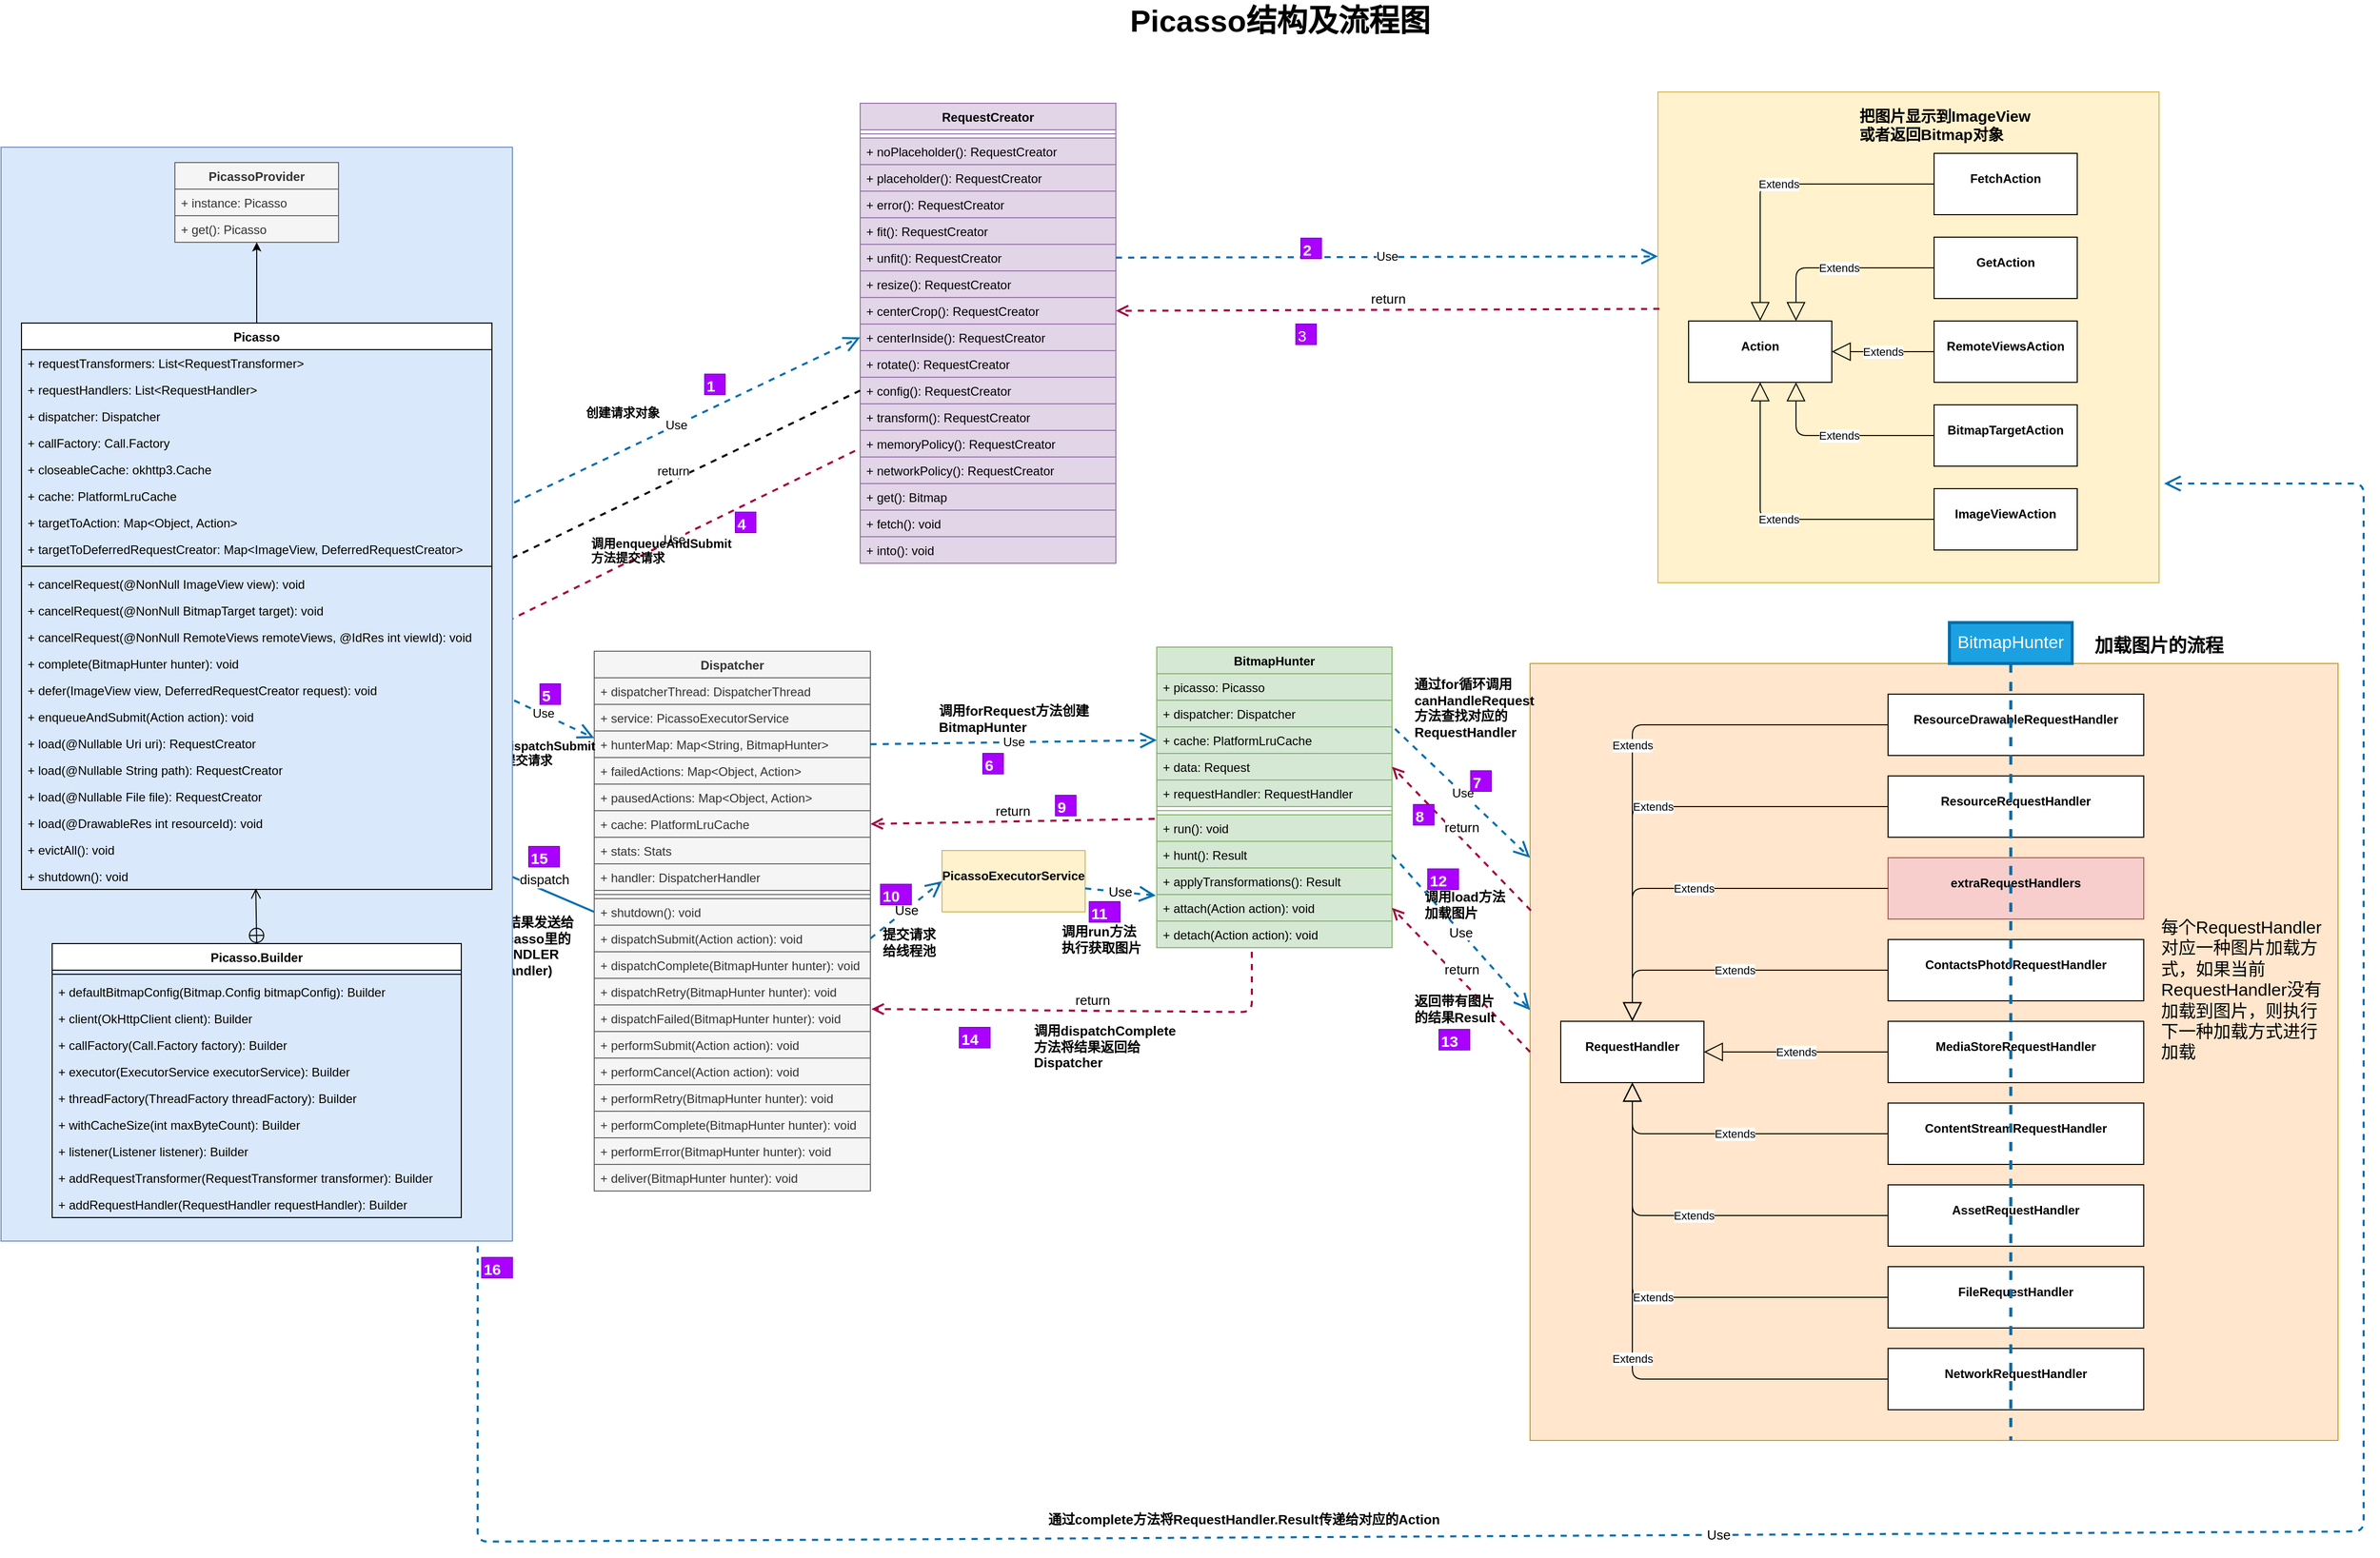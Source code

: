 <mxfile version="11.1.4" type="device"><diagram id="YN6ty85PYpAopT5rpymf" name="第 1 页"><mxGraphModel dx="1831" dy="1177" grid="1" gridSize="10" guides="1" tooltips="1" connect="1" arrows="1" fold="1" page="1" pageScale="1" pageWidth="2336" pageHeight="1654" math="0" shadow="0"><root><mxCell id="0"/><mxCell id="1" parent="0"/><mxCell id="7cC1JCjUB5BqaV7B8JrR-19" value="Dispatcher" style="swimlane;fontStyle=1;align=center;verticalAlign=top;childLayout=stackLayout;horizontal=1;startSize=26;horizontalStack=0;resizeParent=1;resizeParentMax=0;resizeLast=0;collapsible=1;marginBottom=0;fillColor=#f5f5f5;strokeColor=#666666;fontColor=#333333;" parent="1" vertex="1"><mxGeometry x="590" y="667" width="270" height="528" as="geometry"/></mxCell><mxCell id="7cC1JCjUB5BqaV7B8JrR-20" value="+ dispatcherThread: DispatcherThread" style="text;strokeColor=#666666;fillColor=#f5f5f5;align=left;verticalAlign=top;spacingLeft=4;spacingRight=4;overflow=hidden;rotatable=0;points=[[0,0.5],[1,0.5]];portConstraint=eastwest;fontColor=#333333;" parent="7cC1JCjUB5BqaV7B8JrR-19" vertex="1"><mxGeometry y="26" width="270" height="26" as="geometry"/></mxCell><mxCell id="7cC1JCjUB5BqaV7B8JrR-23" value="+ service: PicassoExecutorService" style="text;strokeColor=#666666;fillColor=#f5f5f5;align=left;verticalAlign=top;spacingLeft=4;spacingRight=4;overflow=hidden;rotatable=0;points=[[0,0.5],[1,0.5]];portConstraint=eastwest;fontColor=#333333;" parent="7cC1JCjUB5BqaV7B8JrR-19" vertex="1"><mxGeometry y="52" width="270" height="26" as="geometry"/></mxCell><mxCell id="7cC1JCjUB5BqaV7B8JrR-28" value="+ hunterMap: Map&lt;String, BitmapHunter&gt;" style="text;strokeColor=#666666;fillColor=#f5f5f5;align=left;verticalAlign=top;spacingLeft=4;spacingRight=4;overflow=hidden;rotatable=0;points=[[0,0.5],[1,0.5]];portConstraint=eastwest;fontColor=#333333;" parent="7cC1JCjUB5BqaV7B8JrR-19" vertex="1"><mxGeometry y="78" width="270" height="26" as="geometry"/></mxCell><mxCell id="7cC1JCjUB5BqaV7B8JrR-29" value="+ failedActions: Map&lt;Object, Action&gt;" style="text;strokeColor=#666666;fillColor=#f5f5f5;align=left;verticalAlign=top;spacingLeft=4;spacingRight=4;overflow=hidden;rotatable=0;points=[[0,0.5],[1,0.5]];portConstraint=eastwest;fontColor=#333333;" parent="7cC1JCjUB5BqaV7B8JrR-19" vertex="1"><mxGeometry y="104" width="270" height="26" as="geometry"/></mxCell><mxCell id="7cC1JCjUB5BqaV7B8JrR-30" value="+ pausedActions: Map&lt;Object, Action&gt;" style="text;strokeColor=#666666;fillColor=#f5f5f5;align=left;verticalAlign=top;spacingLeft=4;spacingRight=4;overflow=hidden;rotatable=0;points=[[0,0.5],[1,0.5]];portConstraint=eastwest;fontColor=#333333;" parent="7cC1JCjUB5BqaV7B8JrR-19" vertex="1"><mxGeometry y="130" width="270" height="26" as="geometry"/></mxCell><mxCell id="7cC1JCjUB5BqaV7B8JrR-31" value="+ cache: PlatformLruCache" style="text;strokeColor=#666666;fillColor=#f5f5f5;align=left;verticalAlign=top;spacingLeft=4;spacingRight=4;overflow=hidden;rotatable=0;points=[[0,0.5],[1,0.5]];portConstraint=eastwest;fontColor=#333333;" parent="7cC1JCjUB5BqaV7B8JrR-19" vertex="1"><mxGeometry y="156" width="270" height="26" as="geometry"/></mxCell><mxCell id="7cC1JCjUB5BqaV7B8JrR-32" value="+ stats: Stats" style="text;strokeColor=#666666;fillColor=#f5f5f5;align=left;verticalAlign=top;spacingLeft=4;spacingRight=4;overflow=hidden;rotatable=0;points=[[0,0.5],[1,0.5]];portConstraint=eastwest;fontColor=#333333;" parent="7cC1JCjUB5BqaV7B8JrR-19" vertex="1"><mxGeometry y="182" width="270" height="26" as="geometry"/></mxCell><mxCell id="7cC1JCjUB5BqaV7B8JrR-33" value="+ handler: DispatcherHandler" style="text;strokeColor=#666666;fillColor=#f5f5f5;align=left;verticalAlign=top;spacingLeft=4;spacingRight=4;overflow=hidden;rotatable=0;points=[[0,0.5],[1,0.5]];portConstraint=eastwest;fontColor=#333333;" parent="7cC1JCjUB5BqaV7B8JrR-19" vertex="1"><mxGeometry y="208" width="270" height="26" as="geometry"/></mxCell><mxCell id="7cC1JCjUB5BqaV7B8JrR-21" value="" style="line;strokeWidth=1;fillColor=#f5f5f5;align=left;verticalAlign=middle;spacingTop=-1;spacingLeft=3;spacingRight=3;rotatable=0;labelPosition=right;points=[];portConstraint=eastwest;strokeColor=#666666;fontColor=#333333;" parent="7cC1JCjUB5BqaV7B8JrR-19" vertex="1"><mxGeometry y="234" width="270" height="8" as="geometry"/></mxCell><mxCell id="7cC1JCjUB5BqaV7B8JrR-22" value="+ shutdown(): void&#10;" style="text;strokeColor=#666666;fillColor=#f5f5f5;align=left;verticalAlign=top;spacingLeft=4;spacingRight=4;overflow=hidden;rotatable=0;points=[[0,0.5],[1,0.5]];portConstraint=eastwest;fontColor=#333333;" parent="7cC1JCjUB5BqaV7B8JrR-19" vertex="1"><mxGeometry y="242" width="270" height="26" as="geometry"/></mxCell><mxCell id="7cC1JCjUB5BqaV7B8JrR-34" value="+ dispatchSubmit(Action action): void&#10;" style="text;strokeColor=#666666;fillColor=#f5f5f5;align=left;verticalAlign=top;spacingLeft=4;spacingRight=4;overflow=hidden;rotatable=0;points=[[0,0.5],[1,0.5]];portConstraint=eastwest;fontColor=#333333;" parent="7cC1JCjUB5BqaV7B8JrR-19" vertex="1"><mxGeometry y="268" width="270" height="26" as="geometry"/></mxCell><mxCell id="7cC1JCjUB5BqaV7B8JrR-35" value="+ dispatchComplete(BitmapHunter hunter): void&#10;" style="text;strokeColor=#666666;fillColor=#f5f5f5;align=left;verticalAlign=top;spacingLeft=4;spacingRight=4;overflow=hidden;rotatable=0;points=[[0,0.5],[1,0.5]];portConstraint=eastwest;fontColor=#333333;" parent="7cC1JCjUB5BqaV7B8JrR-19" vertex="1"><mxGeometry y="294" width="270" height="26" as="geometry"/></mxCell><mxCell id="7cC1JCjUB5BqaV7B8JrR-36" value="+ dispatchRetry(BitmapHunter hunter): void&#10;" style="text;strokeColor=#666666;fillColor=#f5f5f5;align=left;verticalAlign=top;spacingLeft=4;spacingRight=4;overflow=hidden;rotatable=0;points=[[0,0.5],[1,0.5]];portConstraint=eastwest;fontColor=#333333;" parent="7cC1JCjUB5BqaV7B8JrR-19" vertex="1"><mxGeometry y="320" width="270" height="26" as="geometry"/></mxCell><mxCell id="7cC1JCjUB5BqaV7B8JrR-37" value="+ dispatchFailed(BitmapHunter hunter): void&#10;" style="text;strokeColor=#666666;fillColor=#f5f5f5;align=left;verticalAlign=top;spacingLeft=4;spacingRight=4;overflow=hidden;rotatable=0;points=[[0,0.5],[1,0.5]];portConstraint=eastwest;fontColor=#333333;" parent="7cC1JCjUB5BqaV7B8JrR-19" vertex="1"><mxGeometry y="346" width="270" height="26" as="geometry"/></mxCell><mxCell id="7cC1JCjUB5BqaV7B8JrR-38" value="+ performSubmit(Action action): void&#10;" style="text;strokeColor=#666666;fillColor=#f5f5f5;align=left;verticalAlign=top;spacingLeft=4;spacingRight=4;overflow=hidden;rotatable=0;points=[[0,0.5],[1,0.5]];portConstraint=eastwest;fontColor=#333333;" parent="7cC1JCjUB5BqaV7B8JrR-19" vertex="1"><mxGeometry y="372" width="270" height="26" as="geometry"/></mxCell><mxCell id="7cC1JCjUB5BqaV7B8JrR-39" value="+ performCancel(Action action): void&#10;" style="text;strokeColor=#666666;fillColor=#f5f5f5;align=left;verticalAlign=top;spacingLeft=4;spacingRight=4;overflow=hidden;rotatable=0;points=[[0,0.5],[1,0.5]];portConstraint=eastwest;fontColor=#333333;" parent="7cC1JCjUB5BqaV7B8JrR-19" vertex="1"><mxGeometry y="398" width="270" height="26" as="geometry"/></mxCell><mxCell id="7cC1JCjUB5BqaV7B8JrR-40" value="+ performRetry(BitmapHunter hunter): void&#10;" style="text;strokeColor=#666666;fillColor=#f5f5f5;align=left;verticalAlign=top;spacingLeft=4;spacingRight=4;overflow=hidden;rotatable=0;points=[[0,0.5],[1,0.5]];portConstraint=eastwest;fontColor=#333333;" parent="7cC1JCjUB5BqaV7B8JrR-19" vertex="1"><mxGeometry y="424" width="270" height="26" as="geometry"/></mxCell><mxCell id="7cC1JCjUB5BqaV7B8JrR-41" value="+ performComplete(BitmapHunter hunter): void&#10;" style="text;strokeColor=#666666;fillColor=#f5f5f5;align=left;verticalAlign=top;spacingLeft=4;spacingRight=4;overflow=hidden;rotatable=0;points=[[0,0.5],[1,0.5]];portConstraint=eastwest;fontColor=#333333;" parent="7cC1JCjUB5BqaV7B8JrR-19" vertex="1"><mxGeometry y="450" width="270" height="26" as="geometry"/></mxCell><mxCell id="7cC1JCjUB5BqaV7B8JrR-42" value="+ performError(BitmapHunter hunter): void&#10;" style="text;strokeColor=#666666;fillColor=#f5f5f5;align=left;verticalAlign=top;spacingLeft=4;spacingRight=4;overflow=hidden;rotatable=0;points=[[0,0.5],[1,0.5]];portConstraint=eastwest;fontColor=#333333;" parent="7cC1JCjUB5BqaV7B8JrR-19" vertex="1"><mxGeometry y="476" width="270" height="26" as="geometry"/></mxCell><mxCell id="7cC1JCjUB5BqaV7B8JrR-43" value="+ deliver(BitmapHunter hunter): void&#10;" style="text;strokeColor=#666666;fillColor=#f5f5f5;align=left;verticalAlign=top;spacingLeft=4;spacingRight=4;overflow=hidden;rotatable=0;points=[[0,0.5],[1,0.5]];portConstraint=eastwest;fontColor=#333333;" parent="7cC1JCjUB5BqaV7B8JrR-19" vertex="1"><mxGeometry y="502" width="270" height="26" as="geometry"/></mxCell><mxCell id="c6LgOJGaYHbrN-EN-XHy-1" value="RequestCreator" style="swimlane;fontStyle=1;align=center;verticalAlign=top;childLayout=stackLayout;horizontal=1;startSize=26;horizontalStack=0;resizeParent=1;resizeParentMax=0;resizeLast=0;collapsible=1;marginBottom=0;fillColor=#e1d5e7;strokeColor=#9673a6;" parent="1" vertex="1"><mxGeometry x="850" y="131" width="250" height="450" as="geometry"/></mxCell><mxCell id="c6LgOJGaYHbrN-EN-XHy-3" value="" style="line;strokeWidth=1;fillColor=#e1d5e7;align=left;verticalAlign=middle;spacingTop=-1;spacingLeft=3;spacingRight=3;rotatable=0;labelPosition=right;points=[];portConstraint=eastwest;strokeColor=#9673a6;" parent="c6LgOJGaYHbrN-EN-XHy-1" vertex="1"><mxGeometry y="26" width="250" height="8" as="geometry"/></mxCell><mxCell id="c6LgOJGaYHbrN-EN-XHy-4" value="+ noPlaceholder(): RequestCreator" style="text;strokeColor=#9673a6;fillColor=#e1d5e7;align=left;verticalAlign=top;spacingLeft=4;spacingRight=4;overflow=hidden;rotatable=0;points=[[0,0.5],[1,0.5]];portConstraint=eastwest;" parent="c6LgOJGaYHbrN-EN-XHy-1" vertex="1"><mxGeometry y="34" width="250" height="26" as="geometry"/></mxCell><mxCell id="c6LgOJGaYHbrN-EN-XHy-5" value="+ placeholder(): RequestCreator" style="text;strokeColor=#9673a6;fillColor=#e1d5e7;align=left;verticalAlign=top;spacingLeft=4;spacingRight=4;overflow=hidden;rotatable=0;points=[[0,0.5],[1,0.5]];portConstraint=eastwest;" parent="c6LgOJGaYHbrN-EN-XHy-1" vertex="1"><mxGeometry y="60" width="250" height="26" as="geometry"/></mxCell><mxCell id="c6LgOJGaYHbrN-EN-XHy-6" value="+ error(): RequestCreator" style="text;strokeColor=#9673a6;fillColor=#e1d5e7;align=left;verticalAlign=top;spacingLeft=4;spacingRight=4;overflow=hidden;rotatable=0;points=[[0,0.5],[1,0.5]];portConstraint=eastwest;" parent="c6LgOJGaYHbrN-EN-XHy-1" vertex="1"><mxGeometry y="86" width="250" height="26" as="geometry"/></mxCell><mxCell id="c6LgOJGaYHbrN-EN-XHy-7" value="+ fit(): RequestCreator" style="text;strokeColor=#9673a6;fillColor=#e1d5e7;align=left;verticalAlign=top;spacingLeft=4;spacingRight=4;overflow=hidden;rotatable=0;points=[[0,0.5],[1,0.5]];portConstraint=eastwest;" parent="c6LgOJGaYHbrN-EN-XHy-1" vertex="1"><mxGeometry y="112" width="250" height="26" as="geometry"/></mxCell><mxCell id="c6LgOJGaYHbrN-EN-XHy-8" value="+ unfit(): RequestCreator" style="text;strokeColor=#9673a6;fillColor=#e1d5e7;align=left;verticalAlign=top;spacingLeft=4;spacingRight=4;overflow=hidden;rotatable=0;points=[[0,0.5],[1,0.5]];portConstraint=eastwest;" parent="c6LgOJGaYHbrN-EN-XHy-1" vertex="1"><mxGeometry y="138" width="250" height="26" as="geometry"/></mxCell><mxCell id="c6LgOJGaYHbrN-EN-XHy-9" value="+ resize(): RequestCreator" style="text;strokeColor=#9673a6;fillColor=#e1d5e7;align=left;verticalAlign=top;spacingLeft=4;spacingRight=4;overflow=hidden;rotatable=0;points=[[0,0.5],[1,0.5]];portConstraint=eastwest;" parent="c6LgOJGaYHbrN-EN-XHy-1" vertex="1"><mxGeometry y="164" width="250" height="26" as="geometry"/></mxCell><mxCell id="c6LgOJGaYHbrN-EN-XHy-10" value="+ centerCrop(): RequestCreator" style="text;strokeColor=#9673a6;fillColor=#e1d5e7;align=left;verticalAlign=top;spacingLeft=4;spacingRight=4;overflow=hidden;rotatable=0;points=[[0,0.5],[1,0.5]];portConstraint=eastwest;" parent="c6LgOJGaYHbrN-EN-XHy-1" vertex="1"><mxGeometry y="190" width="250" height="26" as="geometry"/></mxCell><mxCell id="c6LgOJGaYHbrN-EN-XHy-11" value="+ centerInside(): RequestCreator" style="text;strokeColor=#9673a6;fillColor=#e1d5e7;align=left;verticalAlign=top;spacingLeft=4;spacingRight=4;overflow=hidden;rotatable=0;points=[[0,0.5],[1,0.5]];portConstraint=eastwest;" parent="c6LgOJGaYHbrN-EN-XHy-1" vertex="1"><mxGeometry y="216" width="250" height="26" as="geometry"/></mxCell><mxCell id="c6LgOJGaYHbrN-EN-XHy-12" value="+ rotate(): RequestCreator" style="text;strokeColor=#9673a6;fillColor=#e1d5e7;align=left;verticalAlign=top;spacingLeft=4;spacingRight=4;overflow=hidden;rotatable=0;points=[[0,0.5],[1,0.5]];portConstraint=eastwest;" parent="c6LgOJGaYHbrN-EN-XHy-1" vertex="1"><mxGeometry y="242" width="250" height="26" as="geometry"/></mxCell><mxCell id="c6LgOJGaYHbrN-EN-XHy-13" value="+ config(): RequestCreator" style="text;strokeColor=#9673a6;fillColor=#e1d5e7;align=left;verticalAlign=top;spacingLeft=4;spacingRight=4;overflow=hidden;rotatable=0;points=[[0,0.5],[1,0.5]];portConstraint=eastwest;" parent="c6LgOJGaYHbrN-EN-XHy-1" vertex="1"><mxGeometry y="268" width="250" height="26" as="geometry"/></mxCell><mxCell id="c6LgOJGaYHbrN-EN-XHy-14" value="+ transform(): RequestCreator" style="text;strokeColor=#9673a6;fillColor=#e1d5e7;align=left;verticalAlign=top;spacingLeft=4;spacingRight=4;overflow=hidden;rotatable=0;points=[[0,0.5],[1,0.5]];portConstraint=eastwest;" parent="c6LgOJGaYHbrN-EN-XHy-1" vertex="1"><mxGeometry y="294" width="250" height="26" as="geometry"/></mxCell><mxCell id="c6LgOJGaYHbrN-EN-XHy-15" value="+ memoryPolicy(): RequestCreator" style="text;strokeColor=#9673a6;fillColor=#e1d5e7;align=left;verticalAlign=top;spacingLeft=4;spacingRight=4;overflow=hidden;rotatable=0;points=[[0,0.5],[1,0.5]];portConstraint=eastwest;" parent="c6LgOJGaYHbrN-EN-XHy-1" vertex="1"><mxGeometry y="320" width="250" height="26" as="geometry"/></mxCell><mxCell id="c6LgOJGaYHbrN-EN-XHy-16" value="+ networkPolicy(): RequestCreator" style="text;strokeColor=#9673a6;fillColor=#e1d5e7;align=left;verticalAlign=top;spacingLeft=4;spacingRight=4;overflow=hidden;rotatable=0;points=[[0,0.5],[1,0.5]];portConstraint=eastwest;" parent="c6LgOJGaYHbrN-EN-XHy-1" vertex="1"><mxGeometry y="346" width="250" height="26" as="geometry"/></mxCell><mxCell id="c6LgOJGaYHbrN-EN-XHy-17" value="+ get(): Bitmap" style="text;strokeColor=#9673a6;fillColor=#e1d5e7;align=left;verticalAlign=top;spacingLeft=4;spacingRight=4;overflow=hidden;rotatable=0;points=[[0,0.5],[1,0.5]];portConstraint=eastwest;" parent="c6LgOJGaYHbrN-EN-XHy-1" vertex="1"><mxGeometry y="372" width="250" height="26" as="geometry"/></mxCell><mxCell id="c6LgOJGaYHbrN-EN-XHy-18" value="+ fetch(): void&#10;" style="text;strokeColor=#9673a6;fillColor=#e1d5e7;align=left;verticalAlign=top;spacingLeft=4;spacingRight=4;overflow=hidden;rotatable=0;points=[[0,0.5],[1,0.5]];portConstraint=eastwest;" parent="c6LgOJGaYHbrN-EN-XHy-1" vertex="1"><mxGeometry y="398" width="250" height="26" as="geometry"/></mxCell><mxCell id="c6LgOJGaYHbrN-EN-XHy-19" value="+ into(): void" style="text;strokeColor=#9673a6;fillColor=#e1d5e7;align=left;verticalAlign=top;spacingLeft=4;spacingRight=4;overflow=hidden;rotatable=0;points=[[0,0.5],[1,0.5]];portConstraint=eastwest;" parent="c6LgOJGaYHbrN-EN-XHy-1" vertex="1"><mxGeometry y="424" width="250" height="26" as="geometry"/></mxCell><mxCell id="W0A1IRqYFveZQpX1Mk2n-3" value="BitmapHunter" style="swimlane;fontStyle=1;align=center;verticalAlign=top;childLayout=stackLayout;horizontal=1;startSize=26;horizontalStack=0;resizeParent=1;resizeParentMax=0;resizeLast=0;collapsible=1;marginBottom=0;strokeWidth=1;fontSize=12;fillColor=#d5e8d4;strokeColor=#82b366;" vertex="1" parent="1"><mxGeometry x="1140" y="663" width="230" height="294" as="geometry"/></mxCell><mxCell id="W0A1IRqYFveZQpX1Mk2n-4" value="+ picasso: Picasso" style="text;strokeColor=#82b366;fillColor=#d5e8d4;align=left;verticalAlign=top;spacingLeft=4;spacingRight=4;overflow=hidden;rotatable=0;points=[[0,0.5],[1,0.5]];portConstraint=eastwest;" vertex="1" parent="W0A1IRqYFveZQpX1Mk2n-3"><mxGeometry y="26" width="230" height="26" as="geometry"/></mxCell><mxCell id="W0A1IRqYFveZQpX1Mk2n-12" value="+ dispatcher: Dispatcher" style="text;strokeColor=#82b366;fillColor=#d5e8d4;align=left;verticalAlign=top;spacingLeft=4;spacingRight=4;overflow=hidden;rotatable=0;points=[[0,0.5],[1,0.5]];portConstraint=eastwest;" vertex="1" parent="W0A1IRqYFveZQpX1Mk2n-3"><mxGeometry y="52" width="230" height="26" as="geometry"/></mxCell><mxCell id="W0A1IRqYFveZQpX1Mk2n-13" value="+ cache: PlatformLruCache" style="text;strokeColor=#82b366;fillColor=#d5e8d4;align=left;verticalAlign=top;spacingLeft=4;spacingRight=4;overflow=hidden;rotatable=0;points=[[0,0.5],[1,0.5]];portConstraint=eastwest;" vertex="1" parent="W0A1IRqYFveZQpX1Mk2n-3"><mxGeometry y="78" width="230" height="26" as="geometry"/></mxCell><mxCell id="W0A1IRqYFveZQpX1Mk2n-14" value="+ data: Request" style="text;strokeColor=#82b366;fillColor=#d5e8d4;align=left;verticalAlign=top;spacingLeft=4;spacingRight=4;overflow=hidden;rotatable=0;points=[[0,0.5],[1,0.5]];portConstraint=eastwest;" vertex="1" parent="W0A1IRqYFveZQpX1Mk2n-3"><mxGeometry y="104" width="230" height="26" as="geometry"/></mxCell><mxCell id="W0A1IRqYFveZQpX1Mk2n-15" value="+ requestHandler: RequestHandler" style="text;strokeColor=#82b366;fillColor=#d5e8d4;align=left;verticalAlign=top;spacingLeft=4;spacingRight=4;overflow=hidden;rotatable=0;points=[[0,0.5],[1,0.5]];portConstraint=eastwest;" vertex="1" parent="W0A1IRqYFveZQpX1Mk2n-3"><mxGeometry y="130" width="230" height="26" as="geometry"/></mxCell><mxCell id="W0A1IRqYFveZQpX1Mk2n-5" value="" style="line;strokeWidth=1;fillColor=#d5e8d4;align=left;verticalAlign=middle;spacingTop=-1;spacingLeft=3;spacingRight=3;rotatable=0;labelPosition=right;points=[];portConstraint=eastwest;strokeColor=#82b366;" vertex="1" parent="W0A1IRqYFveZQpX1Mk2n-3"><mxGeometry y="156" width="230" height="8" as="geometry"/></mxCell><mxCell id="W0A1IRqYFveZQpX1Mk2n-6" value="+ run(): void&#10;" style="text;strokeColor=#82b366;fillColor=#d5e8d4;align=left;verticalAlign=top;spacingLeft=4;spacingRight=4;overflow=hidden;rotatable=0;points=[[0,0.5],[1,0.5]];portConstraint=eastwest;" vertex="1" parent="W0A1IRqYFveZQpX1Mk2n-3"><mxGeometry y="164" width="230" height="26" as="geometry"/></mxCell><mxCell id="W0A1IRqYFveZQpX1Mk2n-7" value="+ hunt(): Result&#10;" style="text;strokeColor=#82b366;fillColor=#d5e8d4;align=left;verticalAlign=top;spacingLeft=4;spacingRight=4;overflow=hidden;rotatable=0;points=[[0,0.5],[1,0.5]];portConstraint=eastwest;" vertex="1" parent="W0A1IRqYFveZQpX1Mk2n-3"><mxGeometry y="190" width="230" height="26" as="geometry"/></mxCell><mxCell id="W0A1IRqYFveZQpX1Mk2n-8" value="+ applyTransformations(): Result&#10;" style="text;strokeColor=#82b366;fillColor=#d5e8d4;align=left;verticalAlign=top;spacingLeft=4;spacingRight=4;overflow=hidden;rotatable=0;points=[[0,0.5],[1,0.5]];portConstraint=eastwest;" vertex="1" parent="W0A1IRqYFveZQpX1Mk2n-3"><mxGeometry y="216" width="230" height="26" as="geometry"/></mxCell><mxCell id="W0A1IRqYFveZQpX1Mk2n-9" value="+ attach(Action action): void&#10;" style="text;strokeColor=#82b366;fillColor=#d5e8d4;align=left;verticalAlign=top;spacingLeft=4;spacingRight=4;overflow=hidden;rotatable=0;points=[[0,0.5],[1,0.5]];portConstraint=eastwest;" vertex="1" parent="W0A1IRqYFveZQpX1Mk2n-3"><mxGeometry y="242" width="230" height="26" as="geometry"/></mxCell><mxCell id="W0A1IRqYFveZQpX1Mk2n-10" value="+ detach(Action action): void&#10;" style="text;strokeColor=#82b366;fillColor=#d5e8d4;align=left;verticalAlign=top;spacingLeft=4;spacingRight=4;overflow=hidden;rotatable=0;points=[[0,0.5],[1,0.5]];portConstraint=eastwest;" vertex="1" parent="W0A1IRqYFveZQpX1Mk2n-3"><mxGeometry y="268" width="230" height="26" as="geometry"/></mxCell><mxCell id="W0A1IRqYFveZQpX1Mk2n-20" value="" style="group" vertex="1" connectable="0" parent="1"><mxGeometry x="1505" y="639" width="790" height="800" as="geometry"/></mxCell><mxCell id="c6LgOJGaYHbrN-EN-XHy-33" value="" style="rounded=0;whiteSpace=wrap;html=1;fillColor=#ffe6cc;strokeColor=#d79b00;" parent="W0A1IRqYFveZQpX1Mk2n-20" vertex="1"><mxGeometry y="40" width="790" height="760" as="geometry"/></mxCell><mxCell id="c6LgOJGaYHbrN-EN-XHy-34" value="&lt;p style=&quot;margin: 0px ; margin-top: 4px ; text-align: center&quot;&gt;&lt;br&gt;&lt;b&gt;RequestHandler&lt;/b&gt;&lt;br&gt;&lt;/p&gt;" style="verticalAlign=top;align=left;overflow=fill;fontSize=12;fontFamily=Helvetica;html=1;" parent="W0A1IRqYFveZQpX1Mk2n-20" vertex="1"><mxGeometry x="30" y="390" width="140" height="60" as="geometry"/></mxCell><mxCell id="c6LgOJGaYHbrN-EN-XHy-35" value="&lt;p style=&quot;margin: 0px ; margin-top: 4px ; text-align: center&quot;&gt;&lt;br&gt;&lt;b&gt;ResourceDrawableRequestHandler&lt;/b&gt;&lt;br&gt;&lt;/p&gt;" style="verticalAlign=top;align=left;overflow=fill;fontSize=12;fontFamily=Helvetica;html=1;" parent="W0A1IRqYFveZQpX1Mk2n-20" vertex="1"><mxGeometry x="350" y="70" width="250" height="60" as="geometry"/></mxCell><mxCell id="c6LgOJGaYHbrN-EN-XHy-36" value="&lt;p style=&quot;margin: 0px ; margin-top: 4px ; text-align: center&quot;&gt;&lt;br&gt;&lt;b&gt;ResourceRequestHandler&lt;/b&gt;&lt;br&gt;&lt;/p&gt;" style="verticalAlign=top;align=left;overflow=fill;fontSize=12;fontFamily=Helvetica;html=1;" parent="W0A1IRqYFveZQpX1Mk2n-20" vertex="1"><mxGeometry x="350" y="150" width="250" height="60" as="geometry"/></mxCell><mxCell id="c6LgOJGaYHbrN-EN-XHy-37" value="&lt;p style=&quot;margin: 0px ; margin-top: 4px ; text-align: center&quot;&gt;&lt;br&gt;&lt;b&gt;extraRequestHandlers&lt;/b&gt;&lt;br&gt;&lt;/p&gt;" style="verticalAlign=top;align=left;overflow=fill;fontSize=12;fontFamily=Helvetica;html=1;fillColor=#f8cecc;strokeColor=#b85450;" parent="W0A1IRqYFveZQpX1Mk2n-20" vertex="1"><mxGeometry x="350" y="230" width="250" height="60" as="geometry"/></mxCell><mxCell id="c6LgOJGaYHbrN-EN-XHy-38" value="&lt;p style=&quot;margin: 0px ; margin-top: 4px ; text-align: center&quot;&gt;&lt;br&gt;&lt;b&gt;ContactsPhotoRequestHandler&lt;/b&gt;&lt;br&gt;&lt;/p&gt;" style="verticalAlign=top;align=left;overflow=fill;fontSize=12;fontFamily=Helvetica;html=1;" parent="W0A1IRqYFveZQpX1Mk2n-20" vertex="1"><mxGeometry x="350" y="310" width="250" height="60" as="geometry"/></mxCell><mxCell id="c6LgOJGaYHbrN-EN-XHy-39" value="&lt;p style=&quot;margin: 0px ; margin-top: 4px ; text-align: center&quot;&gt;&lt;br&gt;&lt;b&gt;MediaStoreRequestHandler&lt;/b&gt;&lt;br&gt;&lt;/p&gt;" style="verticalAlign=top;align=left;overflow=fill;fontSize=12;fontFamily=Helvetica;html=1;" parent="W0A1IRqYFveZQpX1Mk2n-20" vertex="1"><mxGeometry x="350" y="390" width="250" height="60" as="geometry"/></mxCell><mxCell id="c6LgOJGaYHbrN-EN-XHy-40" value="&lt;p style=&quot;margin: 0px ; margin-top: 4px ; text-align: center&quot;&gt;&lt;br&gt;&lt;b&gt;ContentStreamRequestHandler&lt;/b&gt;&lt;br&gt;&lt;/p&gt;" style="verticalAlign=top;align=left;overflow=fill;fontSize=12;fontFamily=Helvetica;html=1;" parent="W0A1IRqYFveZQpX1Mk2n-20" vertex="1"><mxGeometry x="350" y="470" width="250" height="60" as="geometry"/></mxCell><mxCell id="c6LgOJGaYHbrN-EN-XHy-41" value="&lt;p style=&quot;margin: 0px ; margin-top: 4px ; text-align: center&quot;&gt;&lt;br&gt;&lt;b&gt;AssetRequestHandler&lt;/b&gt;&lt;br&gt;&lt;/p&gt;" style="verticalAlign=top;align=left;overflow=fill;fontSize=12;fontFamily=Helvetica;html=1;" parent="W0A1IRqYFveZQpX1Mk2n-20" vertex="1"><mxGeometry x="350" y="550" width="250" height="60" as="geometry"/></mxCell><mxCell id="c6LgOJGaYHbrN-EN-XHy-42" value="&lt;p style=&quot;margin: 0px ; margin-top: 4px ; text-align: center&quot;&gt;&lt;br&gt;&lt;b&gt;FileRequestHandler&lt;/b&gt;&lt;br&gt;&lt;/p&gt;" style="verticalAlign=top;align=left;overflow=fill;fontSize=12;fontFamily=Helvetica;html=1;" parent="W0A1IRqYFveZQpX1Mk2n-20" vertex="1"><mxGeometry x="350" y="630" width="250" height="60" as="geometry"/></mxCell><mxCell id="c6LgOJGaYHbrN-EN-XHy-45" value="&lt;p style=&quot;margin: 0px ; margin-top: 4px ; text-align: center&quot;&gt;&lt;br&gt;&lt;b&gt;NetworkRequestHandler&lt;/b&gt;&lt;br&gt;&lt;/p&gt;" style="verticalAlign=top;align=left;overflow=fill;fontSize=12;fontFamily=Helvetica;html=1;" parent="W0A1IRqYFveZQpX1Mk2n-20" vertex="1"><mxGeometry x="350" y="710" width="250" height="60" as="geometry"/></mxCell><mxCell id="c6LgOJGaYHbrN-EN-XHy-47" value="&lt;font style=&quot;font-size: 17px&quot;&gt;BitmapHunter&lt;/font&gt;" style="shape=umlLifeline;perimeter=lifelinePerimeter;whiteSpace=wrap;html=1;container=1;collapsible=0;recursiveResize=0;outlineConnect=0;fontSize=17;fillColor=#1ba1e2;strokeColor=#006EAF;fontColor=#ffffff;strokeWidth=3;" parent="W0A1IRqYFveZQpX1Mk2n-20" vertex="1"><mxGeometry x="410" width="120" height="800" as="geometry"/></mxCell><mxCell id="c6LgOJGaYHbrN-EN-XHy-48" value="Extends" style="endArrow=block;endSize=16;endFill=0;html=1;exitX=0;exitY=0.5;exitDx=0;exitDy=0;" parent="W0A1IRqYFveZQpX1Mk2n-20" source="c6LgOJGaYHbrN-EN-XHy-35" target="c6LgOJGaYHbrN-EN-XHy-34" edge="1"><mxGeometry width="160" relative="1" as="geometry"><mxPoint x="60" y="240" as="sourcePoint"/><mxPoint x="220" y="240" as="targetPoint"/><Array as="points"><mxPoint x="100" y="100"/></Array></mxGeometry></mxCell><mxCell id="c6LgOJGaYHbrN-EN-XHy-49" value="Extends" style="endArrow=block;endSize=16;endFill=0;html=1;exitX=0;exitY=0.5;exitDx=0;exitDy=0;entryX=1;entryY=0.5;entryDx=0;entryDy=0;" parent="W0A1IRqYFveZQpX1Mk2n-20" source="c6LgOJGaYHbrN-EN-XHy-39" target="c6LgOJGaYHbrN-EN-XHy-34" edge="1"><mxGeometry width="160" relative="1" as="geometry"><mxPoint x="140" y="419" as="sourcePoint"/><mxPoint x="300" y="419" as="targetPoint"/></mxGeometry></mxCell><mxCell id="c6LgOJGaYHbrN-EN-XHy-50" value="Extends" style="endArrow=block;endSize=16;endFill=0;html=1;exitX=0;exitY=0.5;exitDx=0;exitDy=0;" parent="W0A1IRqYFveZQpX1Mk2n-20" source="c6LgOJGaYHbrN-EN-XHy-36" target="c6LgOJGaYHbrN-EN-XHy-34" edge="1"><mxGeometry width="160" relative="1" as="geometry"><mxPoint x="150" y="240" as="sourcePoint"/><mxPoint x="310" y="240" as="targetPoint"/><Array as="points"><mxPoint x="100" y="180"/></Array></mxGeometry></mxCell><mxCell id="c6LgOJGaYHbrN-EN-XHy-51" value="Extends" style="endArrow=block;endSize=16;endFill=0;html=1;exitX=0;exitY=0.5;exitDx=0;exitDy=0;" parent="W0A1IRqYFveZQpX1Mk2n-20" source="c6LgOJGaYHbrN-EN-XHy-37" edge="1"><mxGeometry width="160" relative="1" as="geometry"><mxPoint x="90" y="259.5" as="sourcePoint"/><mxPoint x="100" y="390" as="targetPoint"/><Array as="points"><mxPoint x="100" y="260"/></Array></mxGeometry></mxCell><mxCell id="c6LgOJGaYHbrN-EN-XHy-52" value="Extends" style="endArrow=block;endSize=16;endFill=0;html=1;" parent="W0A1IRqYFveZQpX1Mk2n-20" source="c6LgOJGaYHbrN-EN-XHy-38" edge="1"><mxGeometry width="160" relative="1" as="geometry"><mxPoint x="70" y="330" as="sourcePoint"/><mxPoint x="100" y="390" as="targetPoint"/><Array as="points"><mxPoint x="100" y="340"/></Array></mxGeometry></mxCell><mxCell id="c6LgOJGaYHbrN-EN-XHy-53" value="Extends" style="endArrow=block;endSize=16;endFill=0;html=1;exitX=0;exitY=0.5;exitDx=0;exitDy=0;" parent="W0A1IRqYFveZQpX1Mk2n-20" source="c6LgOJGaYHbrN-EN-XHy-40" edge="1"><mxGeometry width="160" relative="1" as="geometry"><mxPoint x="350" y="480" as="sourcePoint"/><mxPoint x="100" y="450" as="targetPoint"/><Array as="points"><mxPoint x="100" y="500"/></Array></mxGeometry></mxCell><mxCell id="c6LgOJGaYHbrN-EN-XHy-54" value="Extends" style="endArrow=block;endSize=16;endFill=0;html=1;entryX=0.5;entryY=1;entryDx=0;entryDy=0;" parent="W0A1IRqYFveZQpX1Mk2n-20" source="c6LgOJGaYHbrN-EN-XHy-41" target="c6LgOJGaYHbrN-EN-XHy-34" edge="1"><mxGeometry width="160" relative="1" as="geometry"><mxPoint x="350" y="560" as="sourcePoint"/><mxPoint x="100" y="770" as="targetPoint"/><Array as="points"><mxPoint x="100" y="580"/></Array></mxGeometry></mxCell><mxCell id="c6LgOJGaYHbrN-EN-XHy-55" value="Extends" style="endArrow=block;endSize=16;endFill=0;html=1;exitX=0;exitY=0.5;exitDx=0;exitDy=0;" parent="W0A1IRqYFveZQpX1Mk2n-20" source="c6LgOJGaYHbrN-EN-XHy-42" edge="1"><mxGeometry width="160" relative="1" as="geometry"><mxPoint x="350" y="640" as="sourcePoint"/><mxPoint x="100" y="450" as="targetPoint"/><Array as="points"><mxPoint x="100" y="660"/></Array></mxGeometry></mxCell><mxCell id="c6LgOJGaYHbrN-EN-XHy-56" value="Extends" style="endArrow=block;endSize=16;endFill=0;html=1;entryX=0.5;entryY=1;entryDx=0;entryDy=0;exitX=0;exitY=0.5;exitDx=0;exitDy=0;" parent="W0A1IRqYFveZQpX1Mk2n-20" source="c6LgOJGaYHbrN-EN-XHy-45" target="c6LgOJGaYHbrN-EN-XHy-34" edge="1"><mxGeometry width="160" relative="1" as="geometry"><mxPoint x="350" y="720" as="sourcePoint"/><mxPoint x="100" y="770" as="targetPoint"/><Array as="points"><mxPoint x="100" y="740"/></Array></mxGeometry></mxCell><mxCell id="W0A1IRqYFveZQpX1Mk2n-1" value="加载图片的流程&lt;br style=&quot;font-size: 18px;&quot;&gt;" style="text;html=1;resizable=0;points=[];autosize=1;align=left;verticalAlign=top;spacingTop=-4;fontSize=18;fontStyle=1" vertex="1" parent="W0A1IRqYFveZQpX1Mk2n-20"><mxGeometry x="550" y="10" width="100" height="20" as="geometry"/></mxCell><mxCell id="W0A1IRqYFveZQpX1Mk2n-2" value="每个RequestHandler&lt;br&gt;对应一种图片加载方&lt;br&gt;式，如果当前&lt;br&gt;RequestHandler没有&lt;br&gt;加载到图片，则执行&lt;br&gt;下一种加载方式进行&lt;br&gt;加载" style="text;html=1;resizable=0;points=[];autosize=1;align=left;verticalAlign=top;spacingTop=-4;fontSize=17;" vertex="1" parent="W0A1IRqYFveZQpX1Mk2n-20"><mxGeometry x="615" y="286" width="170" height="140" as="geometry"/></mxCell><mxCell id="W0A1IRqYFveZQpX1Mk2n-21" value="" style="group" vertex="1" connectable="0" parent="1"><mxGeometry x="1630" y="120" width="490" height="480" as="geometry"/></mxCell><mxCell id="c6LgOJGaYHbrN-EN-XHy-26" value="" style="rounded=0;whiteSpace=wrap;html=1;fillColor=#fff2cc;strokeColor=#d6b656;" parent="W0A1IRqYFveZQpX1Mk2n-21" vertex="1"><mxGeometry width="490" height="480" as="geometry"/></mxCell><mxCell id="c6LgOJGaYHbrN-EN-XHy-20" value="&lt;p style=&quot;margin: 0px ; margin-top: 4px ; text-align: center&quot;&gt;&lt;br&gt;&lt;b&gt;Action&lt;/b&gt;&lt;/p&gt;" style="verticalAlign=top;align=left;overflow=fill;fontSize=12;fontFamily=Helvetica;html=1;" parent="W0A1IRqYFveZQpX1Mk2n-21" vertex="1"><mxGeometry x="30" y="224" width="140" height="60" as="geometry"/></mxCell><mxCell id="c6LgOJGaYHbrN-EN-XHy-21" value="&lt;p style=&quot;margin: 0px ; margin-top: 4px ; text-align: center&quot;&gt;&lt;br&gt;&lt;b&gt;FetchAction&lt;/b&gt;&lt;/p&gt;" style="verticalAlign=top;align=left;overflow=fill;fontSize=12;fontFamily=Helvetica;html=1;" parent="W0A1IRqYFveZQpX1Mk2n-21" vertex="1"><mxGeometry x="270" y="60" width="140" height="60" as="geometry"/></mxCell><mxCell id="c6LgOJGaYHbrN-EN-XHy-22" value="&lt;p style=&quot;margin: 0px ; margin-top: 4px ; text-align: center&quot;&gt;&lt;br&gt;&lt;b&gt;GetAction&lt;/b&gt;&lt;/p&gt;&lt;p style=&quot;margin: 0px ; margin-top: 4px ; text-align: center&quot;&gt;&lt;b&gt;&lt;br&gt;&lt;/b&gt;&lt;/p&gt;" style="verticalAlign=top;align=left;overflow=fill;fontSize=12;fontFamily=Helvetica;html=1;" parent="W0A1IRqYFveZQpX1Mk2n-21" vertex="1"><mxGeometry x="270" y="142" width="140" height="60" as="geometry"/></mxCell><mxCell id="c6LgOJGaYHbrN-EN-XHy-23" value="&lt;p style=&quot;margin: 0px ; margin-top: 4px ; text-align: center&quot;&gt;&lt;br&gt;&lt;b&gt;RemoteViewsAction&lt;/b&gt;&lt;/p&gt;&lt;p style=&quot;margin: 0px ; margin-top: 4px ; text-align: center&quot;&gt;&lt;b&gt;&lt;br&gt;&lt;/b&gt;&lt;/p&gt;" style="verticalAlign=top;align=left;overflow=fill;fontSize=12;fontFamily=Helvetica;html=1;" parent="W0A1IRqYFveZQpX1Mk2n-21" vertex="1"><mxGeometry x="270" y="224" width="140" height="60" as="geometry"/></mxCell><mxCell id="c6LgOJGaYHbrN-EN-XHy-24" value="&lt;p style=&quot;margin: 0px ; margin-top: 4px ; text-align: center&quot;&gt;&lt;br&gt;&lt;b&gt;BitmapTargetAction&lt;/b&gt;&lt;/p&gt;" style="verticalAlign=top;align=left;overflow=fill;fontSize=12;fontFamily=Helvetica;html=1;" parent="W0A1IRqYFveZQpX1Mk2n-21" vertex="1"><mxGeometry x="270" y="306" width="140" height="60" as="geometry"/></mxCell><mxCell id="c6LgOJGaYHbrN-EN-XHy-25" value="&lt;p style=&quot;margin: 0px ; margin-top: 4px ; text-align: center&quot;&gt;&lt;br&gt;&lt;b&gt;ImageViewAction&lt;/b&gt;&lt;/p&gt;" style="verticalAlign=top;align=left;overflow=fill;fontSize=12;fontFamily=Helvetica;html=1;" parent="W0A1IRqYFveZQpX1Mk2n-21" vertex="1"><mxGeometry x="270" y="388" width="140" height="60" as="geometry"/></mxCell><mxCell id="c6LgOJGaYHbrN-EN-XHy-28" value="Extends" style="endArrow=block;endSize=16;endFill=0;html=1;exitX=0;exitY=0.5;exitDx=0;exitDy=0;entryX=0.5;entryY=0;entryDx=0;entryDy=0;" parent="W0A1IRqYFveZQpX1Mk2n-21" source="c6LgOJGaYHbrN-EN-XHy-21" target="c6LgOJGaYHbrN-EN-XHy-20" edge="1"><mxGeometry width="160" relative="1" as="geometry"><mxPoint x="30" y="350" as="sourcePoint"/><mxPoint x="190" y="350" as="targetPoint"/><Array as="points"><mxPoint x="100" y="90"/></Array></mxGeometry></mxCell><mxCell id="c6LgOJGaYHbrN-EN-XHy-29" value="Extends" style="endArrow=block;endSize=16;endFill=0;html=1;exitX=0;exitY=0.5;exitDx=0;exitDy=0;entryX=0.75;entryY=0;entryDx=0;entryDy=0;" parent="W0A1IRqYFveZQpX1Mk2n-21" source="c6LgOJGaYHbrN-EN-XHy-22" target="c6LgOJGaYHbrN-EN-XHy-20" edge="1"><mxGeometry width="160" relative="1" as="geometry"><mxPoint x="100" y="180.5" as="sourcePoint"/><mxPoint x="260" y="180.5" as="targetPoint"/><Array as="points"><mxPoint x="135" y="172"/></Array></mxGeometry></mxCell><mxCell id="c6LgOJGaYHbrN-EN-XHy-30" value="Extends" style="endArrow=block;endSize=16;endFill=0;html=1;entryX=1;entryY=0.5;entryDx=0;entryDy=0;exitX=0;exitY=0.5;exitDx=0;exitDy=0;" parent="W0A1IRqYFveZQpX1Mk2n-21" source="c6LgOJGaYHbrN-EN-XHy-23" target="c6LgOJGaYHbrN-EN-XHy-20" edge="1"><mxGeometry width="160" relative="1" as="geometry"><mxPoint x="100" y="310" as="sourcePoint"/><mxPoint x="260" y="310" as="targetPoint"/></mxGeometry></mxCell><mxCell id="c6LgOJGaYHbrN-EN-XHy-31" value="Extends" style="endArrow=block;endSize=16;endFill=0;html=1;entryX=0.75;entryY=1;entryDx=0;entryDy=0;exitX=0;exitY=0.5;exitDx=0;exitDy=0;" parent="W0A1IRqYFveZQpX1Mk2n-21" source="c6LgOJGaYHbrN-EN-XHy-24" target="c6LgOJGaYHbrN-EN-XHy-20" edge="1"><mxGeometry width="160" relative="1" as="geometry"><mxPoint x="60" y="344.5" as="sourcePoint"/><mxPoint x="220" y="344.5" as="targetPoint"/><Array as="points"><mxPoint x="135" y="336"/></Array></mxGeometry></mxCell><mxCell id="c6LgOJGaYHbrN-EN-XHy-32" value="Extends" style="endArrow=block;endSize=16;endFill=0;html=1;entryX=0.5;entryY=1;entryDx=0;entryDy=0;exitX=0;exitY=0.5;exitDx=0;exitDy=0;" parent="W0A1IRqYFveZQpX1Mk2n-21" source="c6LgOJGaYHbrN-EN-XHy-25" target="c6LgOJGaYHbrN-EN-XHy-20" edge="1"><mxGeometry width="160" relative="1" as="geometry"><mxPoint x="60" y="400" as="sourcePoint"/><mxPoint x="220" y="400" as="targetPoint"/><Array as="points"><mxPoint x="100" y="418"/></Array></mxGeometry></mxCell><mxCell id="W0A1IRqYFveZQpX1Mk2n-18" value="&lt;font style=&quot;font-size: 15px&quot;&gt;&lt;b&gt;把图片显示到ImageView&lt;br&gt;或者返回Bitmap对象&lt;/b&gt;&lt;/font&gt;" style="text;html=1;resizable=0;points=[];autosize=1;align=left;verticalAlign=top;spacingTop=-4;fontSize=12;" vertex="1" parent="W0A1IRqYFveZQpX1Mk2n-21"><mxGeometry x="195" y="12" width="180" height="30" as="geometry"/></mxCell><mxCell id="W0A1IRqYFveZQpX1Mk2n-27" value="Use" style="endArrow=open;endSize=12;dashed=1;html=1;fontSize=12;entryX=0;entryY=0.5;entryDx=0;entryDy=0;fillColor=#1ba1e2;strokeColor=#006EAF;exitX=1;exitY=0.154;exitDx=0;exitDy=0;exitPerimeter=0;strokeWidth=2;" edge="1" parent="1" source="7cC1JCjUB5BqaV7B8JrR-5" target="c6LgOJGaYHbrN-EN-XHy-11"><mxGeometry width="160" relative="1" as="geometry"><mxPoint x="520" y="607" as="sourcePoint"/><mxPoint x="680" y="797" as="targetPoint"/></mxGeometry></mxCell><mxCell id="W0A1IRqYFveZQpX1Mk2n-28" value="创建请求对象" style="text;html=1;resizable=0;points=[];autosize=1;align=left;verticalAlign=top;spacingTop=-4;fontSize=12;fontStyle=1" vertex="1" parent="1"><mxGeometry x="580" y="424" width="90" height="20" as="geometry"/></mxCell><mxCell id="W0A1IRqYFveZQpX1Mk2n-29" value="return" style="html=1;verticalAlign=bottom;endArrow=open;dashed=1;endSize=8;fontSize=12;exitX=0;exitY=0.5;exitDx=0;exitDy=0;strokeWidth=2;entryX=0.986;entryY=1.042;entryDx=0;entryDy=0;entryPerimeter=0;" edge="1" parent="1" source="c6LgOJGaYHbrN-EN-XHy-13" target="VWy3ka8N4CDYCMOVSz-P-25"><mxGeometry relative="1" as="geometry"><mxPoint x="680" y="618" as="sourcePoint"/><mxPoint x="500" y="468" as="targetPoint"/></mxGeometry></mxCell><mxCell id="W0A1IRqYFveZQpX1Mk2n-30" value="Use" style="endArrow=open;endSize=12;dashed=1;html=1;fontSize=12;exitX=1;exitY=0.5;exitDx=0;exitDy=0;entryX=0;entryY=0.335;entryDx=0;entryDy=0;entryPerimeter=0;fillColor=#1ba1e2;strokeColor=#006EAF;strokeWidth=2;" edge="1" parent="1" source="c6LgOJGaYHbrN-EN-XHy-8" target="c6LgOJGaYHbrN-EN-XHy-26"><mxGeometry width="160" relative="1" as="geometry"><mxPoint x="1160" y="268" as="sourcePoint"/><mxPoint x="1330" y="268" as="targetPoint"/></mxGeometry></mxCell><mxCell id="W0A1IRqYFveZQpX1Mk2n-31" value="Use" style="endArrow=open;endSize=12;dashed=1;html=1;fontSize=12;exitX=-0.02;exitY=0.769;exitDx=0;exitDy=0;exitPerimeter=0;entryX=1;entryY=0.192;entryDx=0;entryDy=0;fillColor=#d80073;strokeColor=#A50040;strokeWidth=2;entryPerimeter=0;" edge="1" parent="1" source="c6LgOJGaYHbrN-EN-XHy-15" target="7cC1JCjUB5BqaV7B8JrR-9"><mxGeometry width="160" relative="1" as="geometry"><mxPoint x="670" y="693" as="sourcePoint"/><mxPoint x="497" y="533" as="targetPoint"/></mxGeometry></mxCell><mxCell id="W0A1IRqYFveZQpX1Mk2n-32" value="调用enqueueAndSubmit&lt;br&gt;方法提交请求" style="text;html=1;resizable=0;points=[];autosize=1;align=left;verticalAlign=top;spacingTop=-4;fontSize=12;fontStyle=1" vertex="1" parent="1"><mxGeometry x="585" y="552" width="140" height="30" as="geometry"/></mxCell><mxCell id="W0A1IRqYFveZQpX1Mk2n-33" value="Use" style="endArrow=open;endSize=12;dashed=1;html=1;strokeWidth=2;fontSize=12;exitX=1;exitY=0.5;exitDx=0;exitDy=0;entryX=0;entryY=0.269;entryDx=0;entryDy=0;entryPerimeter=0;fillColor=#1ba1e2;strokeColor=#006EAF;" edge="1" parent="1" source="7cC1JCjUB5BqaV7B8JrR-11" target="7cC1JCjUB5BqaV7B8JrR-28"><mxGeometry width="160" relative="1" as="geometry"><mxPoint x="520" y="714" as="sourcePoint"/><mxPoint x="680" y="714" as="targetPoint"/></mxGeometry></mxCell><mxCell id="W0A1IRqYFveZQpX1Mk2n-37" value="Use" style="endArrow=open;endSize=12;dashed=1;html=1;strokeWidth=2;fontSize=12;exitX=1.013;exitY=1.077;exitDx=0;exitDy=0;exitPerimeter=0;entryX=0;entryY=0.25;entryDx=0;entryDy=0;fillColor=#1ba1e2;strokeColor=#006EAF;" edge="1" parent="1" source="W0A1IRqYFveZQpX1Mk2n-12" target="c6LgOJGaYHbrN-EN-XHy-33"><mxGeometry width="160" relative="1" as="geometry"><mxPoint x="1380" y="615.5" as="sourcePoint"/><mxPoint x="1540" y="615.5" as="targetPoint"/></mxGeometry></mxCell><mxCell id="W0A1IRqYFveZQpX1Mk2n-38" value="通过for循环调用&lt;br style=&quot;font-size: 13px;&quot;&gt;canHandleRequest&lt;br style=&quot;font-size: 13px;&quot;&gt;方法查找对应的&lt;br style=&quot;font-size: 13px;&quot;&gt;RequestHandler" style="text;html=1;resizable=0;points=[];autosize=1;align=left;verticalAlign=top;spacingTop=-4;fontSize=13;fontStyle=1" vertex="1" parent="1"><mxGeometry x="1390" y="689" width="120" height="60" as="geometry"/></mxCell><mxCell id="W0A1IRqYFveZQpX1Mk2n-39" value="return" style="html=1;verticalAlign=bottom;endArrow=open;dashed=1;endSize=8;strokeWidth=2;fontSize=13;entryX=1;entryY=0.5;entryDx=0;entryDy=0;exitX=0.001;exitY=0.318;exitDx=0;exitDy=0;exitPerimeter=0;fillColor=#d80073;strokeColor=#A50040;" edge="1" parent="1" source="c6LgOJGaYHbrN-EN-XHy-33" target="W0A1IRqYFveZQpX1Mk2n-14"><mxGeometry relative="1" as="geometry"><mxPoint x="1470" y="997.5" as="sourcePoint"/><mxPoint x="1390" y="997.5" as="targetPoint"/></mxGeometry></mxCell><mxCell id="W0A1IRqYFveZQpX1Mk2n-40" value="return" style="html=1;verticalAlign=bottom;endArrow=open;dashed=1;endSize=8;strokeWidth=2;fontSize=13;exitX=-0.009;exitY=0.154;exitDx=0;exitDy=0;exitPerimeter=0;entryX=1;entryY=0.5;entryDx=0;entryDy=0;fillColor=#d80073;strokeColor=#A50040;" edge="1" parent="1" source="W0A1IRqYFveZQpX1Mk2n-6" target="7cC1JCjUB5BqaV7B8JrR-31"><mxGeometry relative="1" as="geometry"><mxPoint x="1090" y="827" as="sourcePoint"/><mxPoint x="1010" y="827" as="targetPoint"/></mxGeometry></mxCell><mxCell id="W0A1IRqYFveZQpX1Mk2n-41" value="&lt;p style=&quot;margin: 0px ; margin-top: 4px ; text-align: center&quot;&gt;&lt;br&gt;&lt;span style=&quot;text-align: left&quot;&gt;PicassoExecutorService&lt;/span&gt;&lt;br&gt;&lt;/p&gt;" style="verticalAlign=top;align=left;overflow=fill;fontSize=12;fontFamily=Helvetica;html=1;strokeWidth=1;fontStyle=1;fillColor=#fff2cc;strokeColor=#d6b656;" vertex="1" parent="1"><mxGeometry x="930" y="862" width="140" height="60" as="geometry"/></mxCell><mxCell id="W0A1IRqYFveZQpX1Mk2n-42" value="Use" style="endArrow=open;endSize=12;dashed=1;html=1;strokeWidth=2;fontSize=13;exitX=1;exitY=0.5;exitDx=0;exitDy=0;entryX=0;entryY=0.5;entryDx=0;entryDy=0;fillColor=#1ba1e2;strokeColor=#006EAF;" edge="1" parent="1" source="7cC1JCjUB5BqaV7B8JrR-34" target="W0A1IRqYFveZQpX1Mk2n-41"><mxGeometry width="160" relative="1" as="geometry"><mxPoint x="975" y="1018" as="sourcePoint"/><mxPoint x="1135" y="1018" as="targetPoint"/></mxGeometry></mxCell><mxCell id="W0A1IRqYFveZQpX1Mk2n-43" value="提交请求&lt;br&gt;给线程池" style="text;html=1;resizable=0;points=[];autosize=1;align=left;verticalAlign=top;spacingTop=-4;fontSize=13;fontStyle=1" vertex="1" parent="1"><mxGeometry x="870" y="934" width="70" height="30" as="geometry"/></mxCell><mxCell id="W0A1IRqYFveZQpX1Mk2n-44" value="Use" style="endArrow=open;endSize=12;dashed=1;html=1;strokeWidth=2;fontSize=13;entryX=-0.004;entryY=0.038;entryDx=0;entryDy=0;entryPerimeter=0;fillColor=#1ba1e2;strokeColor=#006EAF;" edge="1" parent="1" source="W0A1IRqYFveZQpX1Mk2n-41" target="W0A1IRqYFveZQpX1Mk2n-9"><mxGeometry width="160" relative="1" as="geometry"><mxPoint x="1172" y="1036" as="sourcePoint"/><mxPoint x="1332" y="1036" as="targetPoint"/></mxGeometry></mxCell><mxCell id="W0A1IRqYFveZQpX1Mk2n-45" value="调用run方法&lt;br&gt;执行获取图片" style="text;html=1;resizable=0;points=[];autosize=1;align=left;verticalAlign=top;spacingTop=-4;fontSize=13;fontStyle=1" vertex="1" parent="1"><mxGeometry x="1045" y="931" width="90" height="30" as="geometry"/></mxCell><mxCell id="W0A1IRqYFveZQpX1Mk2n-48" value="Use" style="endArrow=open;endSize=12;dashed=1;html=1;strokeWidth=2;fontSize=13;exitX=1;exitY=0.5;exitDx=0;exitDy=0;entryX=0;entryY=0.446;entryDx=0;entryDy=0;entryPerimeter=0;fillColor=#1ba1e2;strokeColor=#006EAF;" edge="1" parent="1" source="W0A1IRqYFveZQpX1Mk2n-7" target="c6LgOJGaYHbrN-EN-XHy-33"><mxGeometry width="160" relative="1" as="geometry"><mxPoint x="1340" y="948.5" as="sourcePoint"/><mxPoint x="1500" y="948.5" as="targetPoint"/></mxGeometry></mxCell><mxCell id="W0A1IRqYFveZQpX1Mk2n-49" value="&lt;b&gt;调用load方法&lt;br&gt;加载图片&lt;/b&gt;" style="text;html=1;resizable=0;points=[];autosize=1;align=left;verticalAlign=top;spacingTop=-4;fontSize=13;" vertex="1" parent="1"><mxGeometry x="1400" y="897" width="90" height="30" as="geometry"/></mxCell><mxCell id="W0A1IRqYFveZQpX1Mk2n-50" value="return" style="html=1;verticalAlign=bottom;endArrow=open;dashed=1;endSize=8;strokeWidth=2;fontSize=13;exitX=0;exitY=0.5;exitDx=0;exitDy=0;entryX=1;entryY=0.5;entryDx=0;entryDy=0;fillColor=#d80073;strokeColor=#A50040;" edge="1" parent="1" source="c6LgOJGaYHbrN-EN-XHy-33" target="W0A1IRqYFveZQpX1Mk2n-9"><mxGeometry relative="1" as="geometry"><mxPoint x="1473" y="1115" as="sourcePoint"/><mxPoint x="1393" y="1115" as="targetPoint"/></mxGeometry></mxCell><mxCell id="W0A1IRqYFveZQpX1Mk2n-51" value="返回带有图片&lt;br&gt;的结果Result" style="text;html=1;resizable=0;points=[];autosize=1;align=left;verticalAlign=top;spacingTop=-4;fontSize=13;fontStyle=1" vertex="1" parent="1"><mxGeometry x="1390" y="999" width="90" height="30" as="geometry"/></mxCell><mxCell id="W0A1IRqYFveZQpX1Mk2n-54" value="return" style="html=1;verticalAlign=bottom;endArrow=open;dashed=1;endSize=8;strokeWidth=2;fontSize=13;exitX=0.404;exitY=1.154;exitDx=0;exitDy=0;exitPerimeter=0;fillColor=#d80073;strokeColor=#A50040;" edge="1" parent="1" source="W0A1IRqYFveZQpX1Mk2n-10"><mxGeometry relative="1" as="geometry"><mxPoint x="1130" y="1058" as="sourcePoint"/><mxPoint x="861" y="1017" as="targetPoint"/><Array as="points"><mxPoint x="1233" y="1020"/></Array></mxGeometry></mxCell><mxCell id="W0A1IRqYFveZQpX1Mk2n-55" value="调用dispatchComplete&lt;br&gt;方法将结果返回给&lt;br&gt;Dispatcher" style="text;html=1;resizable=0;points=[];autosize=1;align=left;verticalAlign=top;spacingTop=-4;fontSize=13;fontStyle=1" vertex="1" parent="1"><mxGeometry x="1018" y="1028" width="150" height="50" as="geometry"/></mxCell><mxCell id="W0A1IRqYFveZQpX1Mk2n-58" value="Use" style="endArrow=open;endSize=12;dashed=1;html=1;strokeWidth=2;fontSize=13;exitX=0.97;exitY=1.038;exitDx=0;exitDy=0;exitPerimeter=0;entryX=1.01;entryY=0.798;entryDx=0;entryDy=0;entryPerimeter=0;fillColor=#1ba1e2;strokeColor=#006EAF;" edge="1" parent="1" source="7cC1JCjUB5BqaV7B8JrR-18" target="c6LgOJGaYHbrN-EN-XHy-26"><mxGeometry width="160" relative="1" as="geometry"><mxPoint x="420" y="1238" as="sourcePoint"/><mxPoint x="1480" y="518" as="targetPoint"/><Array as="points"><mxPoint x="476" y="1538"/><mxPoint x="2320" y="1528"/><mxPoint x="2320" y="503"/></Array></mxGeometry></mxCell><mxCell id="W0A1IRqYFveZQpX1Mk2n-59" value="通过complete方法将RequestHandler.Result传递给对应的Action" style="text;html=1;resizable=0;points=[];autosize=1;align=left;verticalAlign=top;spacingTop=-4;fontSize=13;fontStyle=1" vertex="1" parent="1"><mxGeometry x="1032" y="1506" width="380" height="20" as="geometry"/></mxCell><mxCell id="W0A1IRqYFveZQpX1Mk2n-57" value="将结果发送给&lt;br&gt;Picasso里的&lt;br&gt;HANDLER&lt;br&gt;(Handler)" style="text;html=1;resizable=0;points=[];autosize=1;align=left;verticalAlign=top;spacingTop=-4;fontSize=13;fontStyle=1" vertex="1" parent="1"><mxGeometry x="490" y="922" width="90" height="70" as="geometry"/></mxCell><mxCell id="W0A1IRqYFveZQpX1Mk2n-56" value="dispatch" style="html=1;verticalAlign=bottom;endArrow=block;strokeWidth=2;fontSize=13;entryX=1.004;entryY=0.231;entryDx=0;entryDy=0;entryPerimeter=0;exitX=0;exitY=0.5;exitDx=0;exitDy=0;fillColor=#1ba1e2;strokeColor=#006EAF;" edge="1" parent="1" source="7cC1JCjUB5BqaV7B8JrR-22" target="7cC1JCjUB5BqaV7B8JrR-18"><mxGeometry width="80" relative="1" as="geometry"><mxPoint x="500" y="872.5" as="sourcePoint"/><mxPoint x="580" y="872.5" as="targetPoint"/></mxGeometry></mxCell><mxCell id="W0A1IRqYFveZQpX1Mk2n-34" value="调用dispatchSubmit&lt;br&gt;方法提交请求" style="text;html=1;resizable=0;points=[];autosize=1;align=left;verticalAlign=top;spacingTop=-4;fontSize=12;fontStyle=1" vertex="1" parent="1"><mxGeometry x="475" y="750" width="120" height="30" as="geometry"/></mxCell><mxCell id="W0A1IRqYFveZQpX1Mk2n-64" value="return" style="html=1;verticalAlign=bottom;endArrow=open;dashed=1;endSize=8;strokeWidth=2;fontSize=13;entryX=1;entryY=0.5;entryDx=0;entryDy=0;exitX=0.003;exitY=0.442;exitDx=0;exitDy=0;exitPerimeter=0;fillColor=#d80073;strokeColor=#A50040;" edge="1" parent="1" source="c6LgOJGaYHbrN-EN-XHy-26" target="c6LgOJGaYHbrN-EN-XHy-10"><mxGeometry relative="1" as="geometry"><mxPoint x="1335" y="450" as="sourcePoint"/><mxPoint x="1255" y="450" as="targetPoint"/></mxGeometry></mxCell><mxCell id="W0A1IRqYFveZQpX1Mk2n-65" value="1" style="text;html=1;resizable=0;points=[];autosize=1;align=left;verticalAlign=top;spacingTop=-4;fontSize=15;fontStyle=1;fillColor=#aa00ff;strokeColor=#7700CC;fontColor=#ffffff;" vertex="1" parent="1"><mxGeometry x="698" y="396" width="20" height="20" as="geometry"/></mxCell><mxCell id="W0A1IRqYFveZQpX1Mk2n-66" value="2" style="text;html=1;resizable=0;points=[];autosize=1;align=left;verticalAlign=top;spacingTop=-4;fontSize=15;fontStyle=1;fillColor=#aa00ff;strokeColor=#7700CC;fontColor=#ffffff;" vertex="1" parent="1"><mxGeometry x="1281" y="263" width="20" height="20" as="geometry"/></mxCell><mxCell id="W0A1IRqYFveZQpX1Mk2n-67" value="3" style="text;html=1;resizable=0;points=[];autosize=1;align=left;verticalAlign=top;spacingTop=-4;fontSize=15;fillColor=#aa00ff;strokeColor=#7700CC;fontColor=#ffffff;" vertex="1" parent="1"><mxGeometry x="1276" y="347" width="20" height="20" as="geometry"/></mxCell><mxCell id="W0A1IRqYFveZQpX1Mk2n-68" value="4" style="text;html=1;resizable=0;points=[];autosize=1;align=left;verticalAlign=top;spacingTop=-4;fontSize=15;fillColor=#aa00ff;strokeColor=#7700CC;fontColor=#ffffff;fontStyle=1" vertex="1" parent="1"><mxGeometry x="728" y="531" width="20" height="20" as="geometry"/></mxCell><mxCell id="W0A1IRqYFveZQpX1Mk2n-69" value="5" style="text;html=1;resizable=0;points=[];autosize=1;align=left;verticalAlign=top;spacingTop=-4;fontSize=15;fontStyle=1;fillColor=#aa00ff;strokeColor=#7700CC;fontColor=#ffffff;" vertex="1" parent="1"><mxGeometry x="537" y="699" width="20" height="20" as="geometry"/></mxCell><mxCell id="W0A1IRqYFveZQpX1Mk2n-71" value="9" style="text;html=1;resizable=0;points=[];autosize=1;align=left;verticalAlign=top;spacingTop=-4;fontSize=15;fontStyle=1;fillColor=#aa00ff;strokeColor=#7700CC;fontColor=#ffffff;" vertex="1" parent="1"><mxGeometry x="1041" y="808" width="20" height="20" as="geometry"/></mxCell><mxCell id="W0A1IRqYFveZQpX1Mk2n-73" value="" style="group" vertex="1" connectable="0" parent="1"><mxGeometry x="925" y="715" width="150" height="72" as="geometry"/></mxCell><mxCell id="W0A1IRqYFveZQpX1Mk2n-72" value="" style="group" vertex="1" connectable="0" parent="W0A1IRqYFveZQpX1Mk2n-73"><mxGeometry width="150" height="72" as="geometry"/></mxCell><mxCell id="W0A1IRqYFveZQpX1Mk2n-35" value="Use" style="endArrow=open;endSize=12;dashed=1;html=1;strokeWidth=2;fontSize=12;exitX=1;exitY=0.5;exitDx=0;exitDy=0;entryX=0;entryY=0.5;entryDx=0;entryDy=0;fillColor=#1ba1e2;strokeColor=#006EAF;" edge="1" parent="W0A1IRqYFveZQpX1Mk2n-72" source="7cC1JCjUB5BqaV7B8JrR-28" target="W0A1IRqYFveZQpX1Mk2n-13"><mxGeometry width="160" relative="1" as="geometry"><mxPoint x="35" y="38.5" as="sourcePoint"/><mxPoint x="195" y="38.5" as="targetPoint"/></mxGeometry></mxCell><mxCell id="W0A1IRqYFveZQpX1Mk2n-36" value="调用forRequest方法创建&lt;br style=&quot;font-size: 13px;&quot;&gt;BitmapHunter" style="text;html=1;resizable=0;points=[];autosize=1;align=left;verticalAlign=top;spacingTop=-4;fontSize=13;fontStyle=1" vertex="1" parent="W0A1IRqYFveZQpX1Mk2n-72"><mxGeometry width="150" height="30" as="geometry"/></mxCell><mxCell id="W0A1IRqYFveZQpX1Mk2n-70" value="6" style="text;html=1;resizable=0;points=[];autosize=1;align=left;verticalAlign=top;spacingTop=-4;fontSize=15;fillColor=#aa00ff;strokeColor=#7700CC;fontColor=#ffffff;fontStyle=1" vertex="1" parent="W0A1IRqYFveZQpX1Mk2n-72"><mxGeometry x="45" y="52" width="20" height="20" as="geometry"/></mxCell><mxCell id="W0A1IRqYFveZQpX1Mk2n-74" value="7" style="text;html=1;resizable=0;points=[];autosize=1;align=left;verticalAlign=top;spacingTop=-4;fontSize=15;fontStyle=1;fillColor=#aa00ff;strokeColor=#7700CC;fontColor=#ffffff;" vertex="1" parent="1"><mxGeometry x="1447" y="784" width="20" height="20" as="geometry"/></mxCell><mxCell id="W0A1IRqYFveZQpX1Mk2n-75" value="8" style="text;html=1;resizable=0;points=[];autosize=1;align=left;verticalAlign=top;spacingTop=-4;fontSize=15;fillColor=#aa00ff;strokeColor=#7700CC;fontColor=#ffffff;fontStyle=1" vertex="1" parent="1"><mxGeometry x="1391" y="817" width="20" height="20" as="geometry"/></mxCell><mxCell id="W0A1IRqYFveZQpX1Mk2n-76" value="10" style="text;html=1;resizable=0;points=[];autosize=1;align=left;verticalAlign=top;spacingTop=-4;fontSize=15;fillColor=#aa00ff;strokeColor=#7700CC;fontColor=#ffffff;fontStyle=1" vertex="1" parent="1"><mxGeometry x="870" y="895" width="30" height="20" as="geometry"/></mxCell><mxCell id="W0A1IRqYFveZQpX1Mk2n-77" value="11" style="text;html=1;resizable=0;points=[];autosize=1;align=left;verticalAlign=top;spacingTop=-4;fontSize=15;fontStyle=1;fillColor=#aa00ff;strokeColor=#7700CC;fontColor=#ffffff;" vertex="1" parent="1"><mxGeometry x="1074" y="912" width="30" height="20" as="geometry"/></mxCell><mxCell id="W0A1IRqYFveZQpX1Mk2n-78" value="12" style="text;html=1;resizable=0;points=[];autosize=1;align=left;verticalAlign=top;spacingTop=-4;fontSize=15;fillColor=#aa00ff;strokeColor=#7700CC;fontColor=#ffffff;fontStyle=1" vertex="1" parent="1"><mxGeometry x="1405" y="880" width="30" height="20" as="geometry"/></mxCell><mxCell id="W0A1IRqYFveZQpX1Mk2n-79" value="13" style="text;html=1;resizable=0;points=[];autosize=1;align=left;verticalAlign=top;spacingTop=-4;fontSize=15;fontStyle=1;fillColor=#aa00ff;strokeColor=#7700CC;fontColor=#ffffff;" vertex="1" parent="1"><mxGeometry x="1416" y="1037" width="30" height="20" as="geometry"/></mxCell><mxCell id="W0A1IRqYFveZQpX1Mk2n-80" value="14&lt;br&gt;" style="text;html=1;resizable=0;points=[];autosize=1;align=left;verticalAlign=top;spacingTop=-4;fontSize=15;fillColor=#aa00ff;strokeColor=#7700CC;fontColor=#ffffff;fontStyle=1" vertex="1" parent="1"><mxGeometry x="947" y="1035" width="30" height="20" as="geometry"/></mxCell><mxCell id="W0A1IRqYFveZQpX1Mk2n-81" value="15" style="text;html=1;resizable=0;points=[];autosize=1;align=left;verticalAlign=top;spacingTop=-4;fontSize=15;fontStyle=1;fillColor=#aa00ff;strokeColor=#7700CC;fontColor=#ffffff;" vertex="1" parent="1"><mxGeometry x="526" y="858" width="30" height="20" as="geometry"/></mxCell><mxCell id="W0A1IRqYFveZQpX1Mk2n-82" value="&lt;b&gt;16&lt;/b&gt;" style="text;html=1;resizable=0;points=[];autosize=1;align=left;verticalAlign=top;spacingTop=-4;fontSize=15;fillColor=#aa00ff;strokeColor=#7700CC;fontColor=#ffffff;" vertex="1" parent="1"><mxGeometry x="480" y="1260" width="30" height="20" as="geometry"/></mxCell><mxCell id="W0A1IRqYFveZQpX1Mk2n-83" value="" style="group" vertex="1" connectable="0" parent="1"><mxGeometry x="10" y="174" width="500" height="1070" as="geometry"/></mxCell><mxCell id="W0A1IRqYFveZQpX1Mk2n-60" value="" style="group;fillColor=#ffe6cc;strokeColor=#d79b00;" vertex="1" connectable="0" parent="W0A1IRqYFveZQpX1Mk2n-83"><mxGeometry width="500" height="1070" as="geometry"/></mxCell><mxCell id="W0A1IRqYFveZQpX1Mk2n-25" value="" style="rounded=0;whiteSpace=wrap;html=1;strokeWidth=1;fontSize=12;fillColor=#dae8fc;strokeColor=#6c8ebf;" vertex="1" parent="W0A1IRqYFveZQpX1Mk2n-83"><mxGeometry width="500" height="1070" as="geometry"/></mxCell><mxCell id="VWy3ka8N4CDYCMOVSz-P-19" value="PicassoProvider" style="swimlane;fontStyle=1;align=center;verticalAlign=top;childLayout=stackLayout;horizontal=1;startSize=26;horizontalStack=0;resizeParent=1;resizeParentMax=0;resizeLast=0;collapsible=1;marginBottom=0;fillColor=#f5f5f5;strokeColor=#666666;fontColor=#333333;" parent="W0A1IRqYFveZQpX1Mk2n-83" vertex="1"><mxGeometry x="170" y="15" width="160" height="78" as="geometry"/></mxCell><mxCell id="VWy3ka8N4CDYCMOVSz-P-20" value="+ instance: Picasso&#10;" style="text;strokeColor=#666666;fillColor=#f5f5f5;align=left;verticalAlign=top;spacingLeft=4;spacingRight=4;overflow=hidden;rotatable=0;points=[[0,0.5],[1,0.5]];portConstraint=eastwest;fontColor=#333333;" parent="VWy3ka8N4CDYCMOVSz-P-19" vertex="1"><mxGeometry y="26" width="160" height="26" as="geometry"/></mxCell><mxCell id="VWy3ka8N4CDYCMOVSz-P-22" value="+ get(): Picasso&#10;" style="text;strokeColor=#666666;fillColor=#f5f5f5;align=left;verticalAlign=top;spacingLeft=4;spacingRight=4;overflow=hidden;rotatable=0;points=[[0,0.5],[1,0.5]];portConstraint=eastwest;fontColor=#333333;" parent="VWy3ka8N4CDYCMOVSz-P-19" vertex="1"><mxGeometry y="52" width="160" height="26" as="geometry"/></mxCell><mxCell id="W0A1IRqYFveZQpX1Mk2n-24" value="" style="edgeStyle=orthogonalEdgeStyle;rounded=0;orthogonalLoop=1;jettySize=auto;html=1;fontSize=12;entryX=0.5;entryY=1;entryDx=0;entryDy=0;" edge="1" parent="W0A1IRqYFveZQpX1Mk2n-83" source="VWy3ka8N4CDYCMOVSz-P-23" target="VWy3ka8N4CDYCMOVSz-P-19"><mxGeometry relative="1" as="geometry"><mxPoint x="230" y="80" as="targetPoint"/></mxGeometry></mxCell><mxCell id="VWy3ka8N4CDYCMOVSz-P-23" value="Picasso&#10;" style="swimlane;fontStyle=1;align=center;verticalAlign=top;childLayout=stackLayout;horizontal=1;startSize=26;horizontalStack=0;resizeParent=1;resizeParentMax=0;resizeLast=0;collapsible=1;marginBottom=0;" parent="W0A1IRqYFveZQpX1Mk2n-83" vertex="1"><mxGeometry x="20" y="172" width="460" height="554" as="geometry"/></mxCell><mxCell id="VWy3ka8N4CDYCMOVSz-P-24" value="+ requestTransformers: List&lt;RequestTransformer&gt;" style="text;strokeColor=none;fillColor=none;align=left;verticalAlign=top;spacingLeft=4;spacingRight=4;overflow=hidden;rotatable=0;points=[[0,0.5],[1,0.5]];portConstraint=eastwest;" parent="VWy3ka8N4CDYCMOVSz-P-23" vertex="1"><mxGeometry y="26" width="460" height="26" as="geometry"/></mxCell><mxCell id="VWy3ka8N4CDYCMOVSz-P-27" value="+ requestHandlers: List&lt;RequestHandler&gt;" style="text;strokeColor=none;fillColor=none;align=left;verticalAlign=top;spacingLeft=4;spacingRight=4;overflow=hidden;rotatable=0;points=[[0,0.5],[1,0.5]];portConstraint=eastwest;" parent="VWy3ka8N4CDYCMOVSz-P-23" vertex="1"><mxGeometry y="52" width="460" height="26" as="geometry"/></mxCell><mxCell id="7cC1JCjUB5BqaV7B8JrR-1" value="+ dispatcher: Dispatcher" style="text;strokeColor=none;fillColor=none;align=left;verticalAlign=top;spacingLeft=4;spacingRight=4;overflow=hidden;rotatable=0;points=[[0,0.5],[1,0.5]];portConstraint=eastwest;" parent="VWy3ka8N4CDYCMOVSz-P-23" vertex="1"><mxGeometry y="78" width="460" height="26" as="geometry"/></mxCell><mxCell id="7cC1JCjUB5BqaV7B8JrR-2" value="+ callFactory: Call.Factory" style="text;strokeColor=none;fillColor=none;align=left;verticalAlign=top;spacingLeft=4;spacingRight=4;overflow=hidden;rotatable=0;points=[[0,0.5],[1,0.5]];portConstraint=eastwest;" parent="VWy3ka8N4CDYCMOVSz-P-23" vertex="1"><mxGeometry y="104" width="460" height="26" as="geometry"/></mxCell><mxCell id="7cC1JCjUB5BqaV7B8JrR-3" value="+ closeableCache: okhttp3.Cache" style="text;strokeColor=none;fillColor=none;align=left;verticalAlign=top;spacingLeft=4;spacingRight=4;overflow=hidden;rotatable=0;points=[[0,0.5],[1,0.5]];portConstraint=eastwest;" parent="VWy3ka8N4CDYCMOVSz-P-23" vertex="1"><mxGeometry y="130" width="460" height="26" as="geometry"/></mxCell><mxCell id="7cC1JCjUB5BqaV7B8JrR-4" value="+ cache: PlatformLruCache" style="text;strokeColor=none;fillColor=none;align=left;verticalAlign=top;spacingLeft=4;spacingRight=4;overflow=hidden;rotatable=0;points=[[0,0.5],[1,0.5]];portConstraint=eastwest;" parent="VWy3ka8N4CDYCMOVSz-P-23" vertex="1"><mxGeometry y="156" width="460" height="26" as="geometry"/></mxCell><mxCell id="7cC1JCjUB5BqaV7B8JrR-5" value="+ targetToAction: Map&lt;Object, Action&gt;" style="text;strokeColor=none;fillColor=none;align=left;verticalAlign=top;spacingLeft=4;spacingRight=4;overflow=hidden;rotatable=0;points=[[0,0.5],[1,0.5]];portConstraint=eastwest;" parent="VWy3ka8N4CDYCMOVSz-P-23" vertex="1"><mxGeometry y="182" width="460" height="26" as="geometry"/></mxCell><mxCell id="7cC1JCjUB5BqaV7B8JrR-6" value="+ targetToDeferredRequestCreator: Map&lt;ImageView, DeferredRequestCreator&gt;" style="text;strokeColor=none;fillColor=none;align=left;verticalAlign=top;spacingLeft=4;spacingRight=4;overflow=hidden;rotatable=0;points=[[0,0.5],[1,0.5]];portConstraint=eastwest;" parent="VWy3ka8N4CDYCMOVSz-P-23" vertex="1"><mxGeometry y="208" width="460" height="26" as="geometry"/></mxCell><mxCell id="VWy3ka8N4CDYCMOVSz-P-25" value="" style="line;strokeWidth=1;fillColor=none;align=left;verticalAlign=middle;spacingTop=-1;spacingLeft=3;spacingRight=3;rotatable=0;labelPosition=right;points=[];portConstraint=eastwest;" parent="VWy3ka8N4CDYCMOVSz-P-23" vertex="1"><mxGeometry y="234" width="460" height="8" as="geometry"/></mxCell><mxCell id="VWy3ka8N4CDYCMOVSz-P-26" value="+ cancelRequest(@NonNull ImageView view): void" style="text;strokeColor=none;fillColor=none;align=left;verticalAlign=top;spacingLeft=4;spacingRight=4;overflow=hidden;rotatable=0;points=[[0,0.5],[1,0.5]];portConstraint=eastwest;" parent="VWy3ka8N4CDYCMOVSz-P-23" vertex="1"><mxGeometry y="242" width="460" height="26" as="geometry"/></mxCell><mxCell id="7cC1JCjUB5BqaV7B8JrR-7" value="+ cancelRequest(@NonNull BitmapTarget target): void" style="text;strokeColor=none;fillColor=none;align=left;verticalAlign=top;spacingLeft=4;spacingRight=4;overflow=hidden;rotatable=0;points=[[0,0.5],[1,0.5]];portConstraint=eastwest;" parent="VWy3ka8N4CDYCMOVSz-P-23" vertex="1"><mxGeometry y="268" width="460" height="26" as="geometry"/></mxCell><mxCell id="7cC1JCjUB5BqaV7B8JrR-9" value="+ cancelRequest(@NonNull RemoteViews remoteViews, @IdRes int viewId): void" style="text;strokeColor=none;fillColor=none;align=left;verticalAlign=top;spacingLeft=4;spacingRight=4;overflow=hidden;rotatable=0;points=[[0,0.5],[1,0.5]];portConstraint=eastwest;" parent="VWy3ka8N4CDYCMOVSz-P-23" vertex="1"><mxGeometry y="294" width="460" height="26" as="geometry"/></mxCell><mxCell id="7cC1JCjUB5BqaV7B8JrR-10" value="+ complete(BitmapHunter hunter): void" style="text;strokeColor=none;fillColor=none;align=left;verticalAlign=top;spacingLeft=4;spacingRight=4;overflow=hidden;rotatable=0;points=[[0,0.5],[1,0.5]];portConstraint=eastwest;" parent="VWy3ka8N4CDYCMOVSz-P-23" vertex="1"><mxGeometry y="320" width="460" height="26" as="geometry"/></mxCell><mxCell id="7cC1JCjUB5BqaV7B8JrR-11" value="+ defer(ImageView view, DeferredRequestCreator request): void" style="text;strokeColor=none;fillColor=none;align=left;verticalAlign=top;spacingLeft=4;spacingRight=4;overflow=hidden;rotatable=0;points=[[0,0.5],[1,0.5]];portConstraint=eastwest;" parent="VWy3ka8N4CDYCMOVSz-P-23" vertex="1"><mxGeometry y="346" width="460" height="26" as="geometry"/></mxCell><mxCell id="7cC1JCjUB5BqaV7B8JrR-12" value="+ enqueueAndSubmit(Action action): void" style="text;strokeColor=none;fillColor=none;align=left;verticalAlign=top;spacingLeft=4;spacingRight=4;overflow=hidden;rotatable=0;points=[[0,0.5],[1,0.5]];portConstraint=eastwest;" parent="VWy3ka8N4CDYCMOVSz-P-23" vertex="1"><mxGeometry y="372" width="460" height="26" as="geometry"/></mxCell><mxCell id="7cC1JCjUB5BqaV7B8JrR-13" value="+ load(@Nullable Uri uri): RequestCreator" style="text;strokeColor=none;fillColor=none;align=left;verticalAlign=top;spacingLeft=4;spacingRight=4;overflow=hidden;rotatable=0;points=[[0,0.5],[1,0.5]];portConstraint=eastwest;" parent="VWy3ka8N4CDYCMOVSz-P-23" vertex="1"><mxGeometry y="398" width="460" height="26" as="geometry"/></mxCell><mxCell id="7cC1JCjUB5BqaV7B8JrR-14" value="+ load(@Nullable String path): RequestCreator" style="text;strokeColor=none;fillColor=none;align=left;verticalAlign=top;spacingLeft=4;spacingRight=4;overflow=hidden;rotatable=0;points=[[0,0.5],[1,0.5]];portConstraint=eastwest;" parent="VWy3ka8N4CDYCMOVSz-P-23" vertex="1"><mxGeometry y="424" width="460" height="26" as="geometry"/></mxCell><mxCell id="7cC1JCjUB5BqaV7B8JrR-15" value="+ load(@Nullable File file): RequestCreator" style="text;strokeColor=none;fillColor=none;align=left;verticalAlign=top;spacingLeft=4;spacingRight=4;overflow=hidden;rotatable=0;points=[[0,0.5],[1,0.5]];portConstraint=eastwest;" parent="VWy3ka8N4CDYCMOVSz-P-23" vertex="1"><mxGeometry y="450" width="460" height="26" as="geometry"/></mxCell><mxCell id="7cC1JCjUB5BqaV7B8JrR-16" value="+ load(@DrawableRes int resourceId): void" style="text;strokeColor=none;fillColor=none;align=left;verticalAlign=top;spacingLeft=4;spacingRight=4;overflow=hidden;rotatable=0;points=[[0,0.5],[1,0.5]];portConstraint=eastwest;" parent="VWy3ka8N4CDYCMOVSz-P-23" vertex="1"><mxGeometry y="476" width="460" height="26" as="geometry"/></mxCell><mxCell id="7cC1JCjUB5BqaV7B8JrR-17" value="+ evictAll(): void" style="text;strokeColor=none;fillColor=none;align=left;verticalAlign=top;spacingLeft=4;spacingRight=4;overflow=hidden;rotatable=0;points=[[0,0.5],[1,0.5]];portConstraint=eastwest;" parent="VWy3ka8N4CDYCMOVSz-P-23" vertex="1"><mxGeometry y="502" width="460" height="26" as="geometry"/></mxCell><mxCell id="7cC1JCjUB5BqaV7B8JrR-18" value="+ shutdown(): void" style="text;strokeColor=none;fillColor=none;align=left;verticalAlign=top;spacingLeft=4;spacingRight=4;overflow=hidden;rotatable=0;points=[[0,0.5],[1,0.5]];portConstraint=eastwest;" parent="VWy3ka8N4CDYCMOVSz-P-23" vertex="1"><mxGeometry y="528" width="460" height="26" as="geometry"/></mxCell><mxCell id="7cC1JCjUB5BqaV7B8JrR-24" value="Picasso.Builder" style="swimlane;fontStyle=1;align=center;verticalAlign=top;childLayout=stackLayout;horizontal=1;startSize=26;horizontalStack=0;resizeParent=1;resizeParentMax=0;resizeLast=0;collapsible=1;marginBottom=0;" parent="W0A1IRqYFveZQpX1Mk2n-83" vertex="1"><mxGeometry x="50" y="779" width="400" height="268" as="geometry"><mxRectangle x="570" y="620" width="120" height="26" as="alternateBounds"/></mxGeometry></mxCell><mxCell id="7cC1JCjUB5BqaV7B8JrR-26" value="" style="line;strokeWidth=1;fillColor=none;align=left;verticalAlign=middle;spacingTop=-1;spacingLeft=3;spacingRight=3;rotatable=0;labelPosition=right;points=[];portConstraint=eastwest;" parent="7cC1JCjUB5BqaV7B8JrR-24" vertex="1"><mxGeometry y="26" width="400" height="8" as="geometry"/></mxCell><mxCell id="7cC1JCjUB5BqaV7B8JrR-27" value="+ defaultBitmapConfig(Bitmap.Config bitmapConfig): Builder" style="text;strokeColor=none;fillColor=none;align=left;verticalAlign=top;spacingLeft=4;spacingRight=4;overflow=hidden;rotatable=0;points=[[0,0.5],[1,0.5]];portConstraint=eastwest;" parent="7cC1JCjUB5BqaV7B8JrR-24" vertex="1"><mxGeometry y="34" width="400" height="26" as="geometry"/></mxCell><mxCell id="7cC1JCjUB5BqaV7B8JrR-45" value="+ client(OkHttpClient client): Builder" style="text;strokeColor=none;fillColor=none;align=left;verticalAlign=top;spacingLeft=4;spacingRight=4;overflow=hidden;rotatable=0;points=[[0,0.5],[1,0.5]];portConstraint=eastwest;" parent="7cC1JCjUB5BqaV7B8JrR-24" vertex="1"><mxGeometry y="60" width="400" height="26" as="geometry"/></mxCell><mxCell id="7cC1JCjUB5BqaV7B8JrR-46" value="+ callFactory(Call.Factory factory): Builder" style="text;strokeColor=none;fillColor=none;align=left;verticalAlign=top;spacingLeft=4;spacingRight=4;overflow=hidden;rotatable=0;points=[[0,0.5],[1,0.5]];portConstraint=eastwest;" parent="7cC1JCjUB5BqaV7B8JrR-24" vertex="1"><mxGeometry y="86" width="400" height="26" as="geometry"/></mxCell><mxCell id="7cC1JCjUB5BqaV7B8JrR-47" value="+ executor(ExecutorService executorService): Builder" style="text;strokeColor=none;fillColor=none;align=left;verticalAlign=top;spacingLeft=4;spacingRight=4;overflow=hidden;rotatable=0;points=[[0,0.5],[1,0.5]];portConstraint=eastwest;" parent="7cC1JCjUB5BqaV7B8JrR-24" vertex="1"><mxGeometry y="112" width="400" height="26" as="geometry"/></mxCell><mxCell id="7cC1JCjUB5BqaV7B8JrR-48" value="+ threadFactory(ThreadFactory threadFactory): Builder" style="text;strokeColor=none;fillColor=none;align=left;verticalAlign=top;spacingLeft=4;spacingRight=4;overflow=hidden;rotatable=0;points=[[0,0.5],[1,0.5]];portConstraint=eastwest;" parent="7cC1JCjUB5BqaV7B8JrR-24" vertex="1"><mxGeometry y="138" width="400" height="26" as="geometry"/></mxCell><mxCell id="7cC1JCjUB5BqaV7B8JrR-49" value="+ withCacheSize(int maxByteCount): Builder" style="text;strokeColor=none;fillColor=none;align=left;verticalAlign=top;spacingLeft=4;spacingRight=4;overflow=hidden;rotatable=0;points=[[0,0.5],[1,0.5]];portConstraint=eastwest;" parent="7cC1JCjUB5BqaV7B8JrR-24" vertex="1"><mxGeometry y="164" width="400" height="26" as="geometry"/></mxCell><mxCell id="7cC1JCjUB5BqaV7B8JrR-50" value="+ listener(Listener listener): Builder" style="text;strokeColor=none;fillColor=none;align=left;verticalAlign=top;spacingLeft=4;spacingRight=4;overflow=hidden;rotatable=0;points=[[0,0.5],[1,0.5]];portConstraint=eastwest;" parent="7cC1JCjUB5BqaV7B8JrR-24" vertex="1"><mxGeometry y="190" width="400" height="26" as="geometry"/></mxCell><mxCell id="7cC1JCjUB5BqaV7B8JrR-51" value="+ addRequestTransformer(RequestTransformer transformer): Builder" style="text;strokeColor=none;fillColor=none;align=left;verticalAlign=top;spacingLeft=4;spacingRight=4;overflow=hidden;rotatable=0;points=[[0,0.5],[1,0.5]];portConstraint=eastwest;" parent="7cC1JCjUB5BqaV7B8JrR-24" vertex="1"><mxGeometry y="216" width="400" height="26" as="geometry"/></mxCell><mxCell id="7cC1JCjUB5BqaV7B8JrR-52" value="+ addRequestHandler(RequestHandler requestHandler): Builder" style="text;strokeColor=none;fillColor=none;align=left;verticalAlign=top;spacingLeft=4;spacingRight=4;overflow=hidden;rotatable=0;points=[[0,0.5],[1,0.5]];portConstraint=eastwest;" parent="7cC1JCjUB5BqaV7B8JrR-24" vertex="1"><mxGeometry y="242" width="400" height="26" as="geometry"/></mxCell><mxCell id="W0A1IRqYFveZQpX1Mk2n-23" value="" style="endArrow=open;startArrow=circlePlus;endFill=0;startFill=0;endSize=8;html=1;fontSize=12;exitX=0.5;exitY=0;exitDx=0;exitDy=0;entryX=0.498;entryY=0.962;entryDx=0;entryDy=0;entryPerimeter=0;" edge="1" parent="W0A1IRqYFveZQpX1Mk2n-83" source="7cC1JCjUB5BqaV7B8JrR-24" target="7cC1JCjUB5BqaV7B8JrR-18"><mxGeometry width="160" relative="1" as="geometry"><mxPoint x="515" y="562.5" as="sourcePoint"/><mxPoint x="250" y="710" as="targetPoint"/></mxGeometry></mxCell><mxCell id="W0A1IRqYFveZQpX1Mk2n-84" value="Picasso结构及流程图" style="text;html=1;resizable=0;points=[];autosize=1;align=left;verticalAlign=top;spacingTop=-4;fontSize=30;fontStyle=1" vertex="1" parent="1"><mxGeometry x="1112" y="30" width="160" height="20" as="geometry"/></mxCell></root></mxGraphModel></diagram></mxfile>